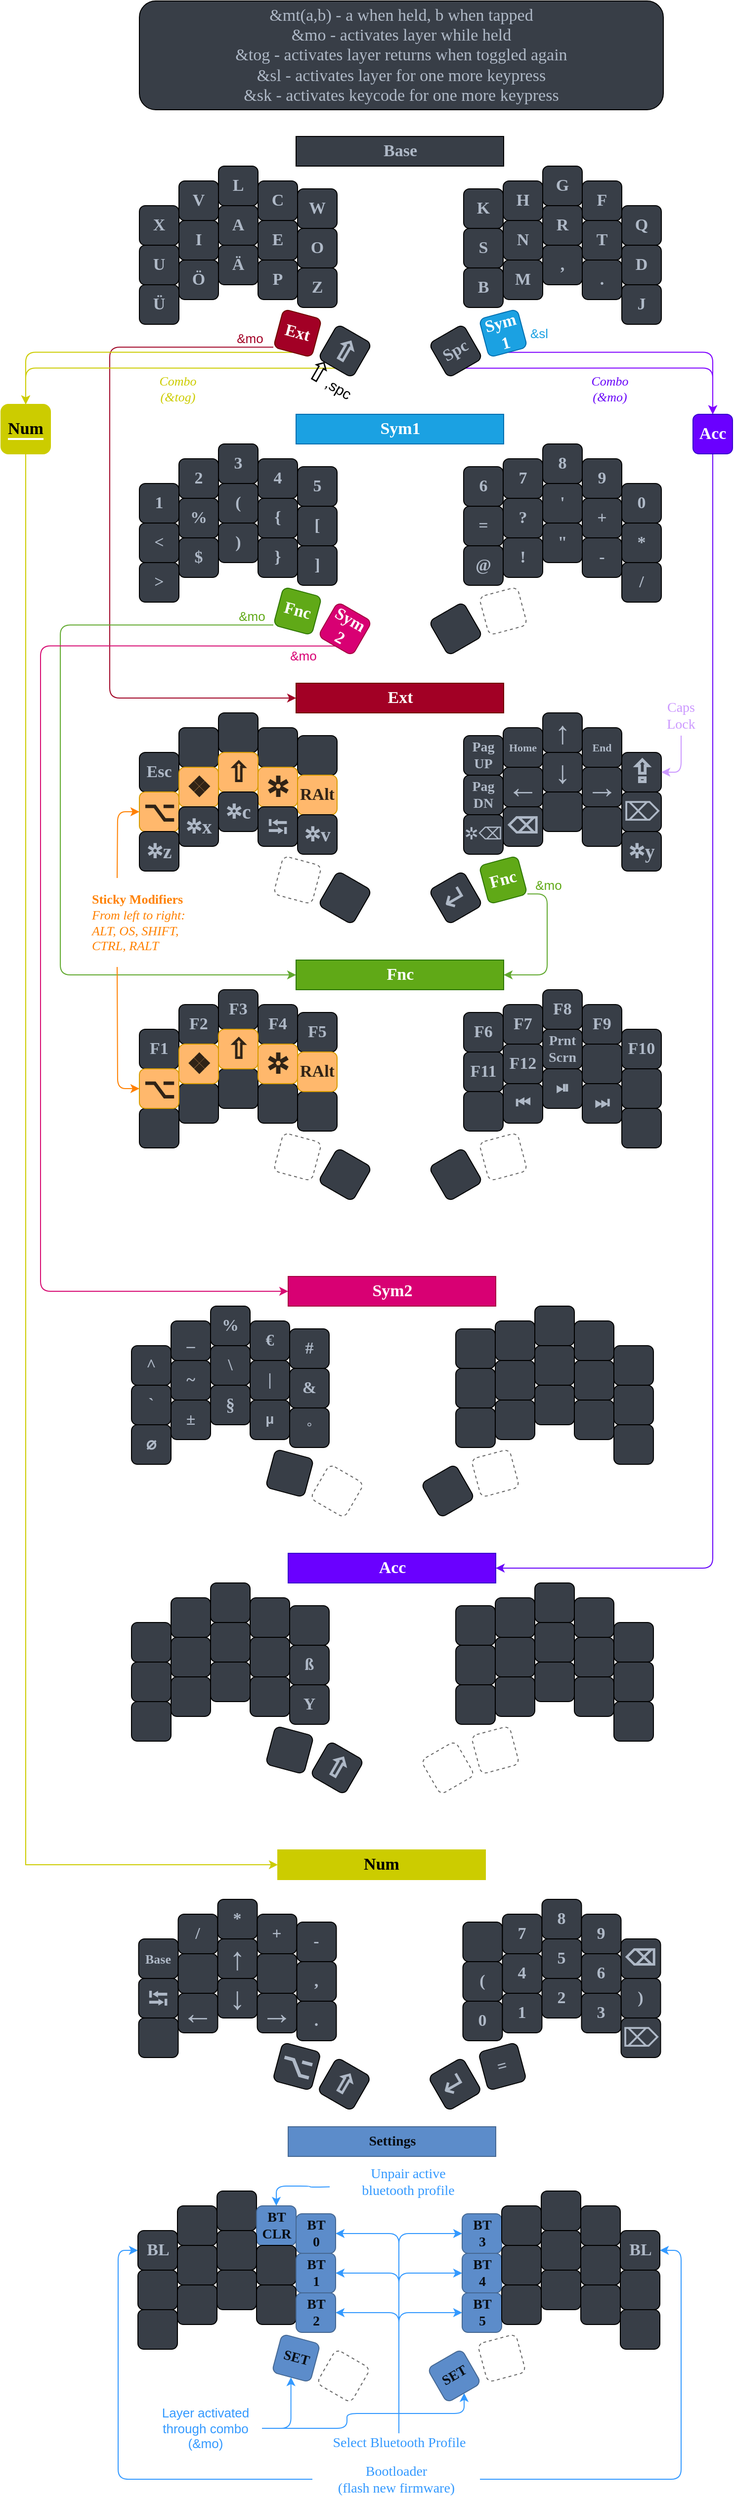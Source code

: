 <mxfile>
    <diagram id="AWO8kFcHUQczcNk0YBnU" name="Page-1">
        <mxGraphModel dx="1758" dy="1145" grid="1" gridSize="10" guides="1" tooltips="1" connect="1" arrows="1" fold="1" page="0" pageScale="1" pageWidth="827" pageHeight="1169" math="0" shadow="0">
            <root>
                <mxCell id="0"/>
                <mxCell id="1" parent="0"/>
                <mxCell id="qOO70KsoDbuKheBEqoZG-1" value="X" style="whiteSpace=wrap;html=1;aspect=fixed;fontSize=17;fontFamily=Verdana;fontStyle=1;fontColor=#AFB9C7;fillColor=#383E47;rounded=1;" parent="1" vertex="1">
                    <mxGeometry x="150" y="137" width="40" height="40" as="geometry"/>
                </mxCell>
                <mxCell id="qOO70KsoDbuKheBEqoZG-2" value="V" style="whiteSpace=wrap;html=1;aspect=fixed;fontSize=17;fontFamily=Verdana;fontStyle=1;fontColor=#AFB9C7;fillColor=#383E47;rounded=1;" parent="1" vertex="1">
                    <mxGeometry x="190" y="112" width="40" height="40" as="geometry"/>
                </mxCell>
                <mxCell id="qOO70KsoDbuKheBEqoZG-3" value="L" style="whiteSpace=wrap;html=1;aspect=fixed;fontSize=17;fontFamily=Verdana;fontStyle=1;fontColor=#AFB9C7;fillColor=#383E47;rounded=1;" parent="1" vertex="1">
                    <mxGeometry x="230" y="97" width="40" height="40" as="geometry"/>
                </mxCell>
                <mxCell id="qOO70KsoDbuKheBEqoZG-4" value="C" style="whiteSpace=wrap;html=1;aspect=fixed;fontSize=17;fontFamily=Verdana;fontStyle=1;fontColor=#AFB9C7;fillColor=#383E47;rounded=1;" parent="1" vertex="1">
                    <mxGeometry x="270" y="112" width="40" height="40" as="geometry"/>
                </mxCell>
                <mxCell id="qOO70KsoDbuKheBEqoZG-5" value="W" style="whiteSpace=wrap;html=1;aspect=fixed;fontSize=17;fontFamily=Verdana;fontStyle=1;fontColor=#AFB9C7;fillColor=#383E47;rounded=1;" parent="1" vertex="1">
                    <mxGeometry x="310" y="120" width="40" height="40" as="geometry"/>
                </mxCell>
                <mxCell id="qOO70KsoDbuKheBEqoZG-6" value="U" style="whiteSpace=wrap;html=1;aspect=fixed;fontSize=17;fontFamily=Verdana;fontStyle=1;fontColor=#AFB9C7;fillColor=#383E47;rounded=1;" parent="1" vertex="1">
                    <mxGeometry x="150" y="177" width="40" height="40" as="geometry"/>
                </mxCell>
                <mxCell id="qOO70KsoDbuKheBEqoZG-7" value="I" style="whiteSpace=wrap;html=1;aspect=fixed;fontSize=17;fontFamily=Verdana;fontStyle=1;fontColor=#AFB9C7;fillColor=#383E47;rounded=1;" parent="1" vertex="1">
                    <mxGeometry x="190" y="152" width="40" height="40" as="geometry"/>
                </mxCell>
                <mxCell id="qOO70KsoDbuKheBEqoZG-8" value="A" style="whiteSpace=wrap;html=1;aspect=fixed;fontSize=17;fontFamily=Verdana;fontStyle=1;fontColor=#AFB9C7;fillColor=#383E47;rounded=1;" parent="1" vertex="1">
                    <mxGeometry x="230" y="137" width="40" height="40" as="geometry"/>
                </mxCell>
                <mxCell id="qOO70KsoDbuKheBEqoZG-9" value="E" style="whiteSpace=wrap;html=1;aspect=fixed;fontSize=17;fontFamily=Verdana;fontStyle=1;fontColor=#AFB9C7;fillColor=#383E47;rounded=1;" parent="1" vertex="1">
                    <mxGeometry x="270" y="152" width="40" height="40" as="geometry"/>
                </mxCell>
                <mxCell id="qOO70KsoDbuKheBEqoZG-10" value="O" style="whiteSpace=wrap;html=1;aspect=fixed;fontSize=17;fontFamily=Verdana;fontStyle=1;fontColor=#AFB9C7;fillColor=#383E47;rounded=1;" parent="1" vertex="1">
                    <mxGeometry x="310" y="160" width="40" height="40" as="geometry"/>
                </mxCell>
                <mxCell id="qOO70KsoDbuKheBEqoZG-11" value="Ü" style="whiteSpace=wrap;html=1;aspect=fixed;fontSize=17;fontFamily=Verdana;fontStyle=1;fontColor=#AFB9C7;fillColor=#383E47;rounded=1;" parent="1" vertex="1">
                    <mxGeometry x="150" y="217" width="40" height="40" as="geometry"/>
                </mxCell>
                <mxCell id="qOO70KsoDbuKheBEqoZG-12" value="Ö" style="whiteSpace=wrap;html=1;aspect=fixed;fontSize=17;fontFamily=Verdana;fontStyle=1;fontColor=#AFB9C7;fillColor=#383E47;rounded=1;" parent="1" vertex="1">
                    <mxGeometry x="190" y="192" width="40" height="40" as="geometry"/>
                </mxCell>
                <mxCell id="qOO70KsoDbuKheBEqoZG-13" value="Ä" style="whiteSpace=wrap;html=1;aspect=fixed;fontSize=17;fontFamily=Verdana;fontStyle=1;fontColor=#AFB9C7;fillColor=#383E47;rounded=1;" parent="1" vertex="1">
                    <mxGeometry x="230" y="177" width="40" height="40" as="geometry"/>
                </mxCell>
                <mxCell id="qOO70KsoDbuKheBEqoZG-14" value="P" style="whiteSpace=wrap;html=1;aspect=fixed;fontSize=17;fontFamily=Verdana;fontStyle=1;fontColor=#AFB9C7;fillColor=#383E47;rounded=1;" parent="1" vertex="1">
                    <mxGeometry x="270" y="192" width="40" height="40" as="geometry"/>
                </mxCell>
                <mxCell id="qOO70KsoDbuKheBEqoZG-15" value="Z" style="whiteSpace=wrap;html=1;aspect=fixed;fontSize=17;fontFamily=Verdana;fontStyle=1;fontColor=#AFB9C7;fillColor=#383E47;rounded=1;" parent="1" vertex="1">
                    <mxGeometry x="310" y="200" width="40" height="40" as="geometry"/>
                </mxCell>
                <mxCell id="qOO70KsoDbuKheBEqoZG-248" style="edgeStyle=orthogonalEdgeStyle;rounded=1;orthogonalLoop=1;jettySize=auto;html=1;exitX=0;exitY=1;exitDx=0;exitDy=0;entryX=0;entryY=0.5;entryDx=0;entryDy=0;fontFamily=Verdana;fontSize=14;fontColor=#9933FF;strokeColor=#A10627;" parent="1" source="qOO70KsoDbuKheBEqoZG-16" target="qOO70KsoDbuKheBEqoZG-140" edge="1">
                    <mxGeometry relative="1" as="geometry">
                        <Array as="points">
                            <mxPoint x="120" y="280"/>
                            <mxPoint x="120" y="635"/>
                        </Array>
                    </mxGeometry>
                </mxCell>
                <mxCell id="K1fGXpkM777BTBIj_rcy-37" style="edgeStyle=orthogonalEdgeStyle;rounded=1;orthogonalLoop=1;jettySize=auto;html=1;exitX=0.5;exitY=1;exitDx=0;exitDy=0;fontSize=14;fontFamily=Verdana;strokeColor=#CCCC00;fontColor=#CCCC00;" parent="1" source="qOO70KsoDbuKheBEqoZG-16" target="K1fGXpkM777BTBIj_rcy-39" edge="1">
                    <mxGeometry relative="1" as="geometry">
                        <mxPoint x="80" y="340" as="targetPoint"/>
                    </mxGeometry>
                </mxCell>
                <mxCell id="qOO70KsoDbuKheBEqoZG-16" value="Ext" style="whiteSpace=wrap;html=1;aspect=fixed;rotation=15;fontSize=17;fontFamily=Verdana;fontStyle=1;fillColor=#a20025;strokeColor=#6F0000;fontColor=#ffffff;rounded=1;" parent="1" vertex="1">
                    <mxGeometry x="290" y="246" width="40" height="40" as="geometry"/>
                </mxCell>
                <mxCell id="K1fGXpkM777BTBIj_rcy-38" style="edgeStyle=orthogonalEdgeStyle;rounded=1;orthogonalLoop=1;jettySize=auto;html=1;exitX=0.5;exitY=1;exitDx=0;exitDy=0;fontSize=14;fontFamily=Verdana;strokeColor=#CCCC00;fontColor=#CCCC00;" parent="1" source="qOO70KsoDbuKheBEqoZG-17" target="K1fGXpkM777BTBIj_rcy-39" edge="1">
                    <mxGeometry relative="1" as="geometry">
                        <mxPoint x="80" y="340" as="targetPoint"/>
                    </mxGeometry>
                </mxCell>
                <mxCell id="qOO70KsoDbuKheBEqoZG-17" value="&lt;span style=&quot;font-family: &amp;quot;segoe ui emoji&amp;quot;, &amp;quot;apple color emoji&amp;quot;, &amp;quot;noto color emoji&amp;quot;; font-size: 29px;&quot;&gt;&lt;font style=&quot;font-size: 29px;&quot;&gt;⇧&lt;/font&gt;&lt;/span&gt; " style="whiteSpace=wrap;html=1;aspect=fixed;rotation=30;fontSize=30;fontFamily=Verdana;fontStyle=1;fontColor=#AFB9C7;fillColor=#383E47;rounded=1;" parent="1" vertex="1">
                    <mxGeometry x="338" y="264" width="40" height="40" as="geometry"/>
                </mxCell>
                <mxCell id="qOO70KsoDbuKheBEqoZG-18" value="K" style="whiteSpace=wrap;html=1;aspect=fixed;fontSize=17;fontFamily=Verdana;fontStyle=1;fontColor=#AFB9C7;fillColor=#383E47;rounded=1;" parent="1" vertex="1">
                    <mxGeometry x="478" y="120" width="40" height="40" as="geometry"/>
                </mxCell>
                <mxCell id="qOO70KsoDbuKheBEqoZG-19" value="H" style="whiteSpace=wrap;html=1;aspect=fixed;fontSize=17;fontFamily=Verdana;fontStyle=1;fontColor=#AFB9C7;fillColor=#383E47;rounded=1;" parent="1" vertex="1">
                    <mxGeometry x="518" y="112" width="40" height="40" as="geometry"/>
                </mxCell>
                <mxCell id="qOO70KsoDbuKheBEqoZG-20" value="G" style="whiteSpace=wrap;html=1;aspect=fixed;fontSize=17;fontFamily=Verdana;fontStyle=1;fontColor=#AFB9C7;fillColor=#383E47;rounded=1;" parent="1" vertex="1">
                    <mxGeometry x="558" y="97" width="40" height="40" as="geometry"/>
                </mxCell>
                <mxCell id="qOO70KsoDbuKheBEqoZG-21" value="F" style="whiteSpace=wrap;html=1;aspect=fixed;fontSize=17;fontFamily=Verdana;fontStyle=1;fontColor=#AFB9C7;fillColor=#383E47;rounded=1;" parent="1" vertex="1">
                    <mxGeometry x="598" y="112" width="40" height="40" as="geometry"/>
                </mxCell>
                <mxCell id="qOO70KsoDbuKheBEqoZG-22" value="Q" style="whiteSpace=wrap;html=1;aspect=fixed;fontSize=17;fontFamily=Verdana;fontStyle=1;fontColor=#AFB9C7;fillColor=#383E47;rounded=1;" parent="1" vertex="1">
                    <mxGeometry x="638" y="137" width="40" height="40" as="geometry"/>
                </mxCell>
                <mxCell id="qOO70KsoDbuKheBEqoZG-23" value="S" style="whiteSpace=wrap;html=1;aspect=fixed;fontSize=17;fontFamily=Verdana;fontStyle=1;fontColor=#AFB9C7;fillColor=#383E47;rounded=1;" parent="1" vertex="1">
                    <mxGeometry x="478" y="160" width="40" height="40" as="geometry"/>
                </mxCell>
                <mxCell id="qOO70KsoDbuKheBEqoZG-24" value="N" style="whiteSpace=wrap;html=1;aspect=fixed;fontSize=17;fontFamily=Verdana;fontStyle=1;fontColor=#AFB9C7;fillColor=#383E47;rounded=1;" parent="1" vertex="1">
                    <mxGeometry x="518" y="152" width="40" height="40" as="geometry"/>
                </mxCell>
                <mxCell id="qOO70KsoDbuKheBEqoZG-25" value="R" style="whiteSpace=wrap;html=1;aspect=fixed;fontSize=17;fontFamily=Verdana;fontStyle=1;fontColor=#AFB9C7;fillColor=#383E47;rounded=1;" parent="1" vertex="1">
                    <mxGeometry x="558" y="137" width="40" height="40" as="geometry"/>
                </mxCell>
                <mxCell id="qOO70KsoDbuKheBEqoZG-26" value="T" style="whiteSpace=wrap;html=1;aspect=fixed;fontSize=17;fontFamily=Verdana;fontStyle=1;fontColor=#AFB9C7;fillColor=#383E47;rounded=1;" parent="1" vertex="1">
                    <mxGeometry x="598" y="152" width="40" height="40" as="geometry"/>
                </mxCell>
                <mxCell id="qOO70KsoDbuKheBEqoZG-27" value="D" style="whiteSpace=wrap;html=1;aspect=fixed;fontSize=17;fontFamily=Verdana;fontStyle=1;fontColor=#AFB9C7;fillColor=#383E47;rounded=1;" parent="1" vertex="1">
                    <mxGeometry x="638" y="177" width="40" height="40" as="geometry"/>
                </mxCell>
                <mxCell id="qOO70KsoDbuKheBEqoZG-28" value="B" style="whiteSpace=wrap;html=1;aspect=fixed;fontSize=17;fontFamily=Verdana;fontStyle=1;fontColor=#AFB9C7;fillColor=#383E47;rounded=1;" parent="1" vertex="1">
                    <mxGeometry x="478" y="200" width="40" height="40" as="geometry"/>
                </mxCell>
                <mxCell id="qOO70KsoDbuKheBEqoZG-29" value="M" style="whiteSpace=wrap;html=1;aspect=fixed;fontSize=17;fontFamily=Verdana;fontStyle=1;fontColor=#AFB9C7;fillColor=#383E47;rounded=1;" parent="1" vertex="1">
                    <mxGeometry x="518" y="192" width="40" height="40" as="geometry"/>
                </mxCell>
                <mxCell id="qOO70KsoDbuKheBEqoZG-30" value="," style="whiteSpace=wrap;html=1;aspect=fixed;fontSize=17;fontFamily=Verdana;fontStyle=1;fontColor=#AFB9C7;fillColor=#383E47;rounded=1;" parent="1" vertex="1">
                    <mxGeometry x="558" y="177" width="40" height="40" as="geometry"/>
                </mxCell>
                <mxCell id="qOO70KsoDbuKheBEqoZG-31" value="." style="whiteSpace=wrap;html=1;aspect=fixed;fontSize=17;fontFamily=Verdana;fontStyle=1;fontColor=#AFB9C7;fillColor=#383E47;rounded=1;" parent="1" vertex="1">
                    <mxGeometry x="598" y="192" width="40" height="40" as="geometry"/>
                </mxCell>
                <mxCell id="qOO70KsoDbuKheBEqoZG-32" value="J" style="whiteSpace=wrap;html=1;aspect=fixed;fontSize=17;fontFamily=Verdana;fontStyle=1;fontColor=#AFB9C7;fillColor=#383E47;rounded=1;" parent="1" vertex="1">
                    <mxGeometry x="638" y="217" width="40" height="40" as="geometry"/>
                </mxCell>
                <mxCell id="qOO70KsoDbuKheBEqoZG-245" style="edgeStyle=orthogonalEdgeStyle;rounded=1;orthogonalLoop=1;jettySize=auto;html=1;exitX=0.5;exitY=1;exitDx=0;exitDy=0;entryX=0.5;entryY=0;entryDx=0;entryDy=0;fontFamily=Verdana;fontSize=14;fontColor=#6906F9;strokeColor=#7F00FF;" parent="1" source="qOO70KsoDbuKheBEqoZG-33" target="qOO70KsoDbuKheBEqoZG-145" edge="1">
                    <mxGeometry relative="1" as="geometry"/>
                </mxCell>
                <mxCell id="qOO70KsoDbuKheBEqoZG-33" value="Spc" style="whiteSpace=wrap;html=1;aspect=fixed;rotation=-30;fontSize=17;fontFamily=Verdana;fontStyle=1;fontColor=#AFB9C7;fillColor=#383E47;rounded=1;" parent="1" vertex="1">
                    <mxGeometry x="450" y="264" width="40" height="40" as="geometry"/>
                </mxCell>
                <mxCell id="qOO70KsoDbuKheBEqoZG-246" style="edgeStyle=orthogonalEdgeStyle;rounded=1;orthogonalLoop=1;jettySize=auto;html=1;exitX=0.5;exitY=1;exitDx=0;exitDy=0;entryX=0.5;entryY=0;entryDx=0;entryDy=0;fontFamily=Verdana;fontSize=14;fontColor=#6906F9;strokeColor=#7F00FF;" parent="1" source="qOO70KsoDbuKheBEqoZG-34" target="qOO70KsoDbuKheBEqoZG-145" edge="1">
                    <mxGeometry relative="1" as="geometry"/>
                </mxCell>
                <mxCell id="qOO70KsoDbuKheBEqoZG-34" value="Sym&lt;br&gt;1" style="whiteSpace=wrap;html=1;aspect=fixed;rotation=-15;fontSize=17;fontFamily=Verdana;fontStyle=1;fillColor=#1ba1e2;strokeColor=#006EAF;fontColor=#ffffff;rounded=1;" parent="1" vertex="1">
                    <mxGeometry x="498" y="246" width="40" height="40" as="geometry"/>
                </mxCell>
                <mxCell id="qOO70KsoDbuKheBEqoZG-35" value="&lt;b&gt;Base&lt;/b&gt;" style="rounded=0;whiteSpace=wrap;html=1;fontFamily=Verdana;fontSize=17;fontColor=#AFB9C7;fillColor=#383E47;" parent="1" vertex="1">
                    <mxGeometry x="308.5" y="67" width="210" height="30" as="geometry"/>
                </mxCell>
                <mxCell id="qOO70KsoDbuKheBEqoZG-36" value="1" style="whiteSpace=wrap;html=1;aspect=fixed;fontSize=17;fontFamily=Verdana;fontStyle=1;fontColor=#AFB9C7;fillColor=#383E47;rounded=1;" parent="1" vertex="1">
                    <mxGeometry x="150" y="418" width="40" height="40" as="geometry"/>
                </mxCell>
                <mxCell id="qOO70KsoDbuKheBEqoZG-37" value="2" style="whiteSpace=wrap;html=1;aspect=fixed;fontSize=17;fontFamily=Verdana;fontStyle=1;fontColor=#AFB9C7;fillColor=#383E47;rounded=1;" parent="1" vertex="1">
                    <mxGeometry x="190" y="393" width="40" height="40" as="geometry"/>
                </mxCell>
                <mxCell id="qOO70KsoDbuKheBEqoZG-38" value="3" style="whiteSpace=wrap;html=1;aspect=fixed;fontSize=17;fontFamily=Verdana;fontStyle=1;fontColor=#AFB9C7;fillColor=#383E47;rounded=1;" parent="1" vertex="1">
                    <mxGeometry x="230" y="378" width="40" height="40" as="geometry"/>
                </mxCell>
                <mxCell id="qOO70KsoDbuKheBEqoZG-39" value="4" style="whiteSpace=wrap;html=1;aspect=fixed;fontSize=17;fontFamily=Verdana;fontStyle=1;fontColor=#AFB9C7;fillColor=#383E47;rounded=1;" parent="1" vertex="1">
                    <mxGeometry x="270" y="393" width="40" height="40" as="geometry"/>
                </mxCell>
                <mxCell id="qOO70KsoDbuKheBEqoZG-40" value="5" style="whiteSpace=wrap;html=1;aspect=fixed;fontSize=17;fontFamily=Verdana;fontStyle=1;fontColor=#AFB9C7;fillColor=#383E47;rounded=1;" parent="1" vertex="1">
                    <mxGeometry x="310" y="401" width="40" height="40" as="geometry"/>
                </mxCell>
                <mxCell id="qOO70KsoDbuKheBEqoZG-41" value="&amp;lt;" style="whiteSpace=wrap;html=1;aspect=fixed;fontSize=17;fontFamily=Verdana;fontStyle=1;fontColor=#AFB9C7;fillColor=#383E47;rounded=1;" parent="1" vertex="1">
                    <mxGeometry x="150" y="458" width="40" height="40" as="geometry"/>
                </mxCell>
                <mxCell id="qOO70KsoDbuKheBEqoZG-42" value="%" style="whiteSpace=wrap;html=1;aspect=fixed;fontSize=17;fontFamily=Verdana;fontStyle=1;fontColor=#AFB9C7;fillColor=#383E47;rounded=1;" parent="1" vertex="1">
                    <mxGeometry x="190" y="433" width="40" height="40" as="geometry"/>
                </mxCell>
                <mxCell id="qOO70KsoDbuKheBEqoZG-43" value="(" style="whiteSpace=wrap;html=1;aspect=fixed;fontSize=17;fontFamily=Verdana;fontStyle=1;fontColor=#AFB9C7;fillColor=#383E47;rounded=1;" parent="1" vertex="1">
                    <mxGeometry x="230" y="418" width="40" height="40" as="geometry"/>
                </mxCell>
                <mxCell id="qOO70KsoDbuKheBEqoZG-44" value="{" style="whiteSpace=wrap;html=1;aspect=fixed;fontSize=17;fontFamily=Verdana;fontStyle=1;fontColor=#AFB9C7;fillColor=#383E47;rounded=1;" parent="1" vertex="1">
                    <mxGeometry x="270" y="433" width="40" height="40" as="geometry"/>
                </mxCell>
                <mxCell id="qOO70KsoDbuKheBEqoZG-45" value="[" style="whiteSpace=wrap;html=1;aspect=fixed;fontSize=17;fontFamily=Verdana;fontStyle=1;fontColor=#AFB9C7;fillColor=#383E47;rounded=1;" parent="1" vertex="1">
                    <mxGeometry x="310" y="441" width="40" height="40" as="geometry"/>
                </mxCell>
                <mxCell id="qOO70KsoDbuKheBEqoZG-46" value="&amp;gt;" style="whiteSpace=wrap;html=1;aspect=fixed;fontSize=17;fontFamily=Verdana;fontStyle=1;fontColor=#AFB9C7;fillColor=#383E47;rounded=1;" parent="1" vertex="1">
                    <mxGeometry x="150" y="498" width="40" height="40" as="geometry"/>
                </mxCell>
                <mxCell id="qOO70KsoDbuKheBEqoZG-47" value="$" style="whiteSpace=wrap;html=1;aspect=fixed;fontSize=17;fontFamily=Verdana;fontStyle=1;fontColor=#AFB9C7;fillColor=#383E47;rounded=1;" parent="1" vertex="1">
                    <mxGeometry x="190" y="473" width="40" height="40" as="geometry"/>
                </mxCell>
                <mxCell id="qOO70KsoDbuKheBEqoZG-48" value=")" style="whiteSpace=wrap;html=1;aspect=fixed;fontSize=17;fontFamily=Verdana;fontStyle=1;fontColor=#AFB9C7;fillColor=#383E47;rounded=1;" parent="1" vertex="1">
                    <mxGeometry x="230" y="458" width="40" height="40" as="geometry"/>
                </mxCell>
                <mxCell id="qOO70KsoDbuKheBEqoZG-49" value="}" style="whiteSpace=wrap;html=1;aspect=fixed;fontSize=17;fontFamily=Verdana;fontStyle=1;fontColor=#AFB9C7;fillColor=#383E47;rounded=1;" parent="1" vertex="1">
                    <mxGeometry x="270" y="473" width="40" height="40" as="geometry"/>
                </mxCell>
                <mxCell id="qOO70KsoDbuKheBEqoZG-50" value="]" style="whiteSpace=wrap;html=1;aspect=fixed;fontSize=17;fontFamily=Verdana;fontStyle=1;fontColor=#AFB9C7;fillColor=#383E47;rounded=1;" parent="1" vertex="1">
                    <mxGeometry x="310" y="481" width="40" height="40" as="geometry"/>
                </mxCell>
                <mxCell id="qOO70KsoDbuKheBEqoZG-251" style="edgeStyle=orthogonalEdgeStyle;rounded=1;orthogonalLoop=1;jettySize=auto;html=1;exitX=0;exitY=1;exitDx=0;exitDy=0;entryX=0;entryY=0.5;entryDx=0;entryDy=0;fontFamily=Verdana;fontSize=14;fontColor=#61A92F;strokeColor=#61A92F;" parent="1" source="qOO70KsoDbuKheBEqoZG-51" target="qOO70KsoDbuKheBEqoZG-187" edge="1">
                    <mxGeometry relative="1" as="geometry">
                        <Array as="points">
                            <mxPoint x="70" y="561"/>
                            <mxPoint x="70" y="915"/>
                        </Array>
                    </mxGeometry>
                </mxCell>
                <mxCell id="qOO70KsoDbuKheBEqoZG-51" value="Fnc" style="whiteSpace=wrap;html=1;aspect=fixed;rotation=15;fontSize=17;fontFamily=Verdana;fontStyle=1;fontColor=#ffffff;fillColor=#60a917;strokeColor=#2D7600;rounded=1;" parent="1" vertex="1">
                    <mxGeometry x="290" y="527" width="40" height="40" as="geometry"/>
                </mxCell>
                <mxCell id="qOO70KsoDbuKheBEqoZG-289" style="edgeStyle=orthogonalEdgeStyle;rounded=1;orthogonalLoop=1;jettySize=auto;html=1;exitX=0.5;exitY=1;exitDx=0;exitDy=0;entryX=0;entryY=0.5;entryDx=0;entryDy=0;fontFamily=Verdana;fontSize=11;fontColor=#383E47;strokeColor=#D70B72;" parent="1" source="qOO70KsoDbuKheBEqoZG-52" target="qOO70KsoDbuKheBEqoZG-288" edge="1">
                    <mxGeometry relative="1" as="geometry">
                        <Array as="points">
                            <mxPoint x="50" y="582"/>
                            <mxPoint x="50" y="1235"/>
                        </Array>
                    </mxGeometry>
                </mxCell>
                <mxCell id="qOO70KsoDbuKheBEqoZG-52" value="Sym&lt;br&gt;2" style="whiteSpace=wrap;html=1;aspect=fixed;rotation=30;fontSize=17;fontFamily=Verdana;fontStyle=1;fontColor=#ffffff;fillColor=#d80073;strokeColor=#A50040;rounded=1;" parent="1" vertex="1">
                    <mxGeometry x="338" y="545" width="40" height="40" as="geometry"/>
                </mxCell>
                <mxCell id="qOO70KsoDbuKheBEqoZG-53" value="6" style="whiteSpace=wrap;html=1;aspect=fixed;fontSize=17;fontFamily=Verdana;fontStyle=1;fontColor=#AFB9C7;fillColor=#383E47;rounded=1;" parent="1" vertex="1">
                    <mxGeometry x="478" y="401" width="40" height="40" as="geometry"/>
                </mxCell>
                <mxCell id="qOO70KsoDbuKheBEqoZG-54" value="7" style="whiteSpace=wrap;html=1;aspect=fixed;fontSize=17;fontFamily=Verdana;fontStyle=1;fontColor=#AFB9C7;fillColor=#383E47;rounded=1;" parent="1" vertex="1">
                    <mxGeometry x="518" y="393" width="40" height="40" as="geometry"/>
                </mxCell>
                <mxCell id="qOO70KsoDbuKheBEqoZG-55" value="8" style="whiteSpace=wrap;html=1;aspect=fixed;fontSize=17;fontFamily=Verdana;fontStyle=1;fontColor=#AFB9C7;fillColor=#383E47;rounded=1;" parent="1" vertex="1">
                    <mxGeometry x="558" y="378" width="40" height="40" as="geometry"/>
                </mxCell>
                <mxCell id="qOO70KsoDbuKheBEqoZG-56" value="9" style="whiteSpace=wrap;html=1;aspect=fixed;fontSize=17;fontFamily=Verdana;fontStyle=1;fontColor=#AFB9C7;fillColor=#383E47;rounded=1;" parent="1" vertex="1">
                    <mxGeometry x="598" y="393" width="40" height="40" as="geometry"/>
                </mxCell>
                <mxCell id="qOO70KsoDbuKheBEqoZG-57" value="0" style="whiteSpace=wrap;html=1;aspect=fixed;fontSize=17;fontFamily=Verdana;fontStyle=1;fontColor=#AFB9C7;fillColor=#383E47;rounded=1;" parent="1" vertex="1">
                    <mxGeometry x="638" y="418" width="40" height="40" as="geometry"/>
                </mxCell>
                <mxCell id="qOO70KsoDbuKheBEqoZG-58" value="=" style="whiteSpace=wrap;html=1;aspect=fixed;fontSize=17;fontFamily=Verdana;fontStyle=1;fontColor=#AFB9C7;fillColor=#383E47;rounded=1;" parent="1" vertex="1">
                    <mxGeometry x="478" y="441" width="40" height="40" as="geometry"/>
                </mxCell>
                <mxCell id="qOO70KsoDbuKheBEqoZG-59" value="?" style="whiteSpace=wrap;html=1;aspect=fixed;fontSize=17;fontFamily=Verdana;fontStyle=1;fontColor=#AFB9C7;fillColor=#383E47;rounded=1;" parent="1" vertex="1">
                    <mxGeometry x="518" y="433" width="40" height="40" as="geometry"/>
                </mxCell>
                <mxCell id="qOO70KsoDbuKheBEqoZG-60" value="'" style="whiteSpace=wrap;html=1;aspect=fixed;fontSize=17;fontFamily=Verdana;fontStyle=1;fontColor=#AFB9C7;fillColor=#383E47;rounded=1;" parent="1" vertex="1">
                    <mxGeometry x="558" y="418" width="40" height="40" as="geometry"/>
                </mxCell>
                <mxCell id="qOO70KsoDbuKheBEqoZG-61" value="+" style="whiteSpace=wrap;html=1;aspect=fixed;fontSize=17;fontFamily=Verdana;fontStyle=1;fontColor=#AFB9C7;fillColor=#383E47;rounded=1;" parent="1" vertex="1">
                    <mxGeometry x="598" y="433" width="40" height="40" as="geometry"/>
                </mxCell>
                <mxCell id="qOO70KsoDbuKheBEqoZG-62" value="*" style="whiteSpace=wrap;html=1;aspect=fixed;fontSize=17;fontFamily=Verdana;fontStyle=1;fontColor=#AFB9C7;fillColor=#383E47;rounded=1;" parent="1" vertex="1">
                    <mxGeometry x="638" y="458" width="40" height="40" as="geometry"/>
                </mxCell>
                <mxCell id="qOO70KsoDbuKheBEqoZG-63" value="@" style="whiteSpace=wrap;html=1;aspect=fixed;fontSize=17;fontFamily=Verdana;fontStyle=1;fontColor=#AFB9C7;fillColor=#383E47;rounded=1;" parent="1" vertex="1">
                    <mxGeometry x="478" y="481" width="40" height="40" as="geometry"/>
                </mxCell>
                <mxCell id="qOO70KsoDbuKheBEqoZG-64" value="!" style="whiteSpace=wrap;html=1;aspect=fixed;fontSize=17;fontFamily=Verdana;fontStyle=1;fontColor=#AFB9C7;fillColor=#383E47;rounded=1;" parent="1" vertex="1">
                    <mxGeometry x="518" y="473" width="40" height="40" as="geometry"/>
                </mxCell>
                <mxCell id="qOO70KsoDbuKheBEqoZG-65" value="&quot;" style="whiteSpace=wrap;html=1;aspect=fixed;fontSize=17;fontFamily=Verdana;fontStyle=1;fontColor=#AFB9C7;fillColor=#383E47;rounded=1;" parent="1" vertex="1">
                    <mxGeometry x="558" y="458" width="40" height="40" as="geometry"/>
                </mxCell>
                <mxCell id="qOO70KsoDbuKheBEqoZG-66" value="-" style="whiteSpace=wrap;html=1;aspect=fixed;fontSize=17;fontFamily=Verdana;fontStyle=1;fontColor=#AFB9C7;fillColor=#383E47;rounded=1;" parent="1" vertex="1">
                    <mxGeometry x="598" y="473" width="40" height="40" as="geometry"/>
                </mxCell>
                <mxCell id="qOO70KsoDbuKheBEqoZG-67" value="/" style="whiteSpace=wrap;html=1;aspect=fixed;fontSize=17;fontFamily=Verdana;fontStyle=1;fontColor=#AFB9C7;fillColor=#383E47;rounded=1;" parent="1" vertex="1">
                    <mxGeometry x="638" y="498" width="40" height="40" as="geometry"/>
                </mxCell>
                <mxCell id="qOO70KsoDbuKheBEqoZG-68" value="" style="whiteSpace=wrap;html=1;aspect=fixed;rotation=-30;fontSize=17;fontFamily=Verdana;fontStyle=1;fontColor=#AFB9C7;fillColor=#383E47;rounded=1;" parent="1" vertex="1">
                    <mxGeometry x="450" y="545" width="40" height="40" as="geometry"/>
                </mxCell>
                <mxCell id="qOO70KsoDbuKheBEqoZG-69" value="" style="whiteSpace=wrap;html=1;aspect=fixed;rotation=-15;fontSize=17;fontFamily=Verdana;fontStyle=1;fontColor=#333333;fillColor=none;strokeColor=#666666;shadow=0;sketch=0;rounded=1;glass=0;dashed=1;" parent="1" vertex="1">
                    <mxGeometry x="498" y="527" width="40" height="40" as="geometry"/>
                </mxCell>
                <mxCell id="qOO70KsoDbuKheBEqoZG-70" value="&lt;b&gt;Sym1&lt;/b&gt;" style="rounded=0;whiteSpace=wrap;html=1;fontFamily=Verdana;fontSize=17;fillColor=#1ba1e2;strokeColor=#006EAF;fontStyle=0;fontColor=#ffffff;" parent="1" vertex="1">
                    <mxGeometry x="308.5" y="348" width="210" height="30" as="geometry"/>
                </mxCell>
                <mxCell id="qOO70KsoDbuKheBEqoZG-106" value="Esc" style="whiteSpace=wrap;html=1;aspect=fixed;fontSize=17;fontFamily=Verdana;fontStyle=1;fontColor=#AFB9C7;fillColor=#383E47;rounded=1;" parent="1" vertex="1">
                    <mxGeometry x="150" y="690" width="40" height="40" as="geometry"/>
                </mxCell>
                <mxCell id="qOO70KsoDbuKheBEqoZG-107" value="" style="whiteSpace=wrap;html=1;aspect=fixed;fontSize=17;fontFamily=Verdana;fontStyle=1;fontColor=#AFB9C7;fillColor=#383E47;rounded=1;" parent="1" vertex="1">
                    <mxGeometry x="190" y="665" width="40" height="40" as="geometry"/>
                </mxCell>
                <mxCell id="qOO70KsoDbuKheBEqoZG-108" value="" style="whiteSpace=wrap;html=1;aspect=fixed;fontSize=17;fontFamily=Verdana;fontStyle=1;fontColor=#AFB9C7;fillColor=#383E47;rounded=1;" parent="1" vertex="1">
                    <mxGeometry x="230" y="650" width="40" height="40" as="geometry"/>
                </mxCell>
                <mxCell id="qOO70KsoDbuKheBEqoZG-109" value="" style="whiteSpace=wrap;html=1;aspect=fixed;fontSize=17;fontFamily=Verdana;fontStyle=1;fontColor=#AFB9C7;fillColor=#383E47;rounded=1;" parent="1" vertex="1">
                    <mxGeometry x="270" y="665" width="40" height="40" as="geometry"/>
                </mxCell>
                <mxCell id="qOO70KsoDbuKheBEqoZG-110" value="" style="whiteSpace=wrap;html=1;aspect=fixed;fontSize=17;fontFamily=Verdana;fontStyle=1;fontColor=#AFB9C7;fillColor=#383E47;rounded=1;" parent="1" vertex="1">
                    <mxGeometry x="310" y="673" width="40" height="40" as="geometry"/>
                </mxCell>
                <mxCell id="qOO70KsoDbuKheBEqoZG-111" value="&lt;span style=&quot;font-family: &amp;quot;segoe ui emoji&amp;quot;, &amp;quot;apple color emoji&amp;quot;, &amp;quot;noto color emoji&amp;quot;; font-size: 28px;&quot;&gt;⌥&lt;/span&gt;" style="whiteSpace=wrap;html=1;aspect=fixed;fontSize=17;fontFamily=Verdana;fontStyle=1;fillColor=#ffb86c;strokeColor=#d79b00;fontColor=#302316;rounded=1;" parent="1" vertex="1">
                    <mxGeometry x="150" y="730" width="40" height="40" as="geometry"/>
                </mxCell>
                <mxCell id="qOO70KsoDbuKheBEqoZG-112" value="&lt;span style=&quot;font-family: &amp;quot;segoe ui emoji&amp;quot;, &amp;quot;apple color emoji&amp;quot;, &amp;quot;noto color emoji&amp;quot;; font-size: 28px;&quot;&gt;❖&lt;/span&gt;" style="whiteSpace=wrap;html=1;aspect=fixed;fontSize=17;fontFamily=Verdana;fontStyle=1;fillColor=#ffb86c;strokeColor=#d79b00;fontColor=#302316;rounded=1;" parent="1" vertex="1">
                    <mxGeometry x="190" y="705" width="40" height="40" as="geometry"/>
                </mxCell>
                <mxCell id="qOO70KsoDbuKheBEqoZG-113" value="&lt;span style=&quot;font-family: &amp;quot;segoe ui emoji&amp;quot;, &amp;quot;apple color emoji&amp;quot;, &amp;quot;noto color emoji&amp;quot;; font-size: 28px;&quot;&gt;⇧&lt;/span&gt;" style="whiteSpace=wrap;html=1;aspect=fixed;fontSize=17;fontFamily=Verdana;fontStyle=1;fillColor=#ffb86c;strokeColor=#d79b00;fontColor=#302316;rounded=1;" parent="1" vertex="1">
                    <mxGeometry x="230" y="690" width="40" height="40" as="geometry"/>
                </mxCell>
                <mxCell id="qOO70KsoDbuKheBEqoZG-114" value="&lt;span style=&quot;font-family: &amp;quot;segoe ui emoji&amp;quot;, &amp;quot;apple color emoji&amp;quot;, &amp;quot;noto color emoji&amp;quot;; font-size: 28px;&quot;&gt;✲&lt;/span&gt;" style="whiteSpace=wrap;html=1;aspect=fixed;fontSize=17;fontFamily=Verdana;fontStyle=1;fillColor=#ffb86c;strokeColor=#d79b00;fontColor=#302316;rounded=1;" parent="1" vertex="1">
                    <mxGeometry x="270" y="705" width="40" height="40" as="geometry"/>
                </mxCell>
                <mxCell id="qOO70KsoDbuKheBEqoZG-115" value="RAlt" style="whiteSpace=wrap;html=1;aspect=fixed;fontSize=17;fontFamily=Verdana;fontStyle=1;fillColor=#ffb86c;strokeColor=#d79b00;fontColor=#302316;rounded=1;" parent="1" vertex="1">
                    <mxGeometry x="310" y="713" width="40" height="40" as="geometry"/>
                </mxCell>
                <mxCell id="qOO70KsoDbuKheBEqoZG-116" value="&lt;span style=&quot;font-family: &amp;quot;segoe ui emoji&amp;quot;, &amp;quot;apple color emoji&amp;quot;, &amp;quot;noto color emoji&amp;quot;; font-size: 20px;&quot;&gt;✲z&lt;/span&gt;" style="whiteSpace=wrap;html=1;aspect=fixed;fontSize=17;fontFamily=Verdana;fontStyle=1;fontColor=#AFB9C7;fillColor=#383E47;rounded=1;" parent="1" vertex="1">
                    <mxGeometry x="150" y="770" width="40" height="40" as="geometry"/>
                </mxCell>
                <mxCell id="qOO70KsoDbuKheBEqoZG-117" value="&lt;span style=&quot;font-family: &amp;quot;segoe ui emoji&amp;quot;, &amp;quot;apple color emoji&amp;quot;, &amp;quot;noto color emoji&amp;quot;; font-size: 20px;&quot;&gt;✲x&lt;/span&gt;" style="whiteSpace=wrap;html=1;aspect=fixed;fontSize=17;fontFamily=Verdana;fontStyle=1;fontColor=#AFB9C7;fillColor=#383E47;rounded=1;" parent="1" vertex="1">
                    <mxGeometry x="190" y="745" width="40" height="40" as="geometry"/>
                </mxCell>
                <mxCell id="qOO70KsoDbuKheBEqoZG-118" value="&lt;span style=&quot;font-family: &amp;quot;segoe ui emoji&amp;quot;, &amp;quot;apple color emoji&amp;quot;, &amp;quot;noto color emoji&amp;quot;; font-size: 20px;&quot;&gt;✲c&lt;/span&gt;" style="whiteSpace=wrap;html=1;aspect=fixed;fontSize=17;fontFamily=Verdana;fontStyle=1;fontColor=#AFB9C7;fillColor=#383E47;rounded=1;" parent="1" vertex="1">
                    <mxGeometry x="230" y="730" width="40" height="40" as="geometry"/>
                </mxCell>
                <mxCell id="qOO70KsoDbuKheBEqoZG-119" value="&lt;span style=&quot;font-family: &amp;quot;segoe ui emoji&amp;quot;, &amp;quot;apple color emoji&amp;quot;, &amp;quot;noto color emoji&amp;quot;; font-size: 28px; font-weight: 400;&quot;&gt;⭾&lt;/span&gt;" style="whiteSpace=wrap;html=1;aspect=fixed;fontSize=17;fontFamily=Verdana;fontStyle=1;fontColor=#AFB9C7;fillColor=#383E47;rounded=1;" parent="1" vertex="1">
                    <mxGeometry x="270" y="745" width="40" height="40" as="geometry"/>
                </mxCell>
                <mxCell id="qOO70KsoDbuKheBEqoZG-120" value="&lt;span style=&quot;font-family: &amp;quot;segoe ui emoji&amp;quot;, &amp;quot;apple color emoji&amp;quot;, &amp;quot;noto color emoji&amp;quot;; font-size: 20px;&quot;&gt;✲v&lt;/span&gt;" style="whiteSpace=wrap;html=1;aspect=fixed;fontSize=17;fontFamily=Verdana;fontStyle=1;fontColor=#AFB9C7;fillColor=#383E47;rounded=1;" parent="1" vertex="1">
                    <mxGeometry x="310" y="753" width="40" height="40" as="geometry"/>
                </mxCell>
                <mxCell id="qOO70KsoDbuKheBEqoZG-121" value="" style="whiteSpace=wrap;html=1;aspect=fixed;rotation=15;fontSize=17;fontFamily=Verdana;fontStyle=1;fontColor=#333333;fillColor=none;strokeColor=#666666;rounded=1;shadow=0;dashed=1;glass=0;sketch=0;" parent="1" vertex="1">
                    <mxGeometry x="290" y="799" width="40" height="40" as="geometry"/>
                </mxCell>
                <mxCell id="qOO70KsoDbuKheBEqoZG-122" value="" style="whiteSpace=wrap;html=1;aspect=fixed;rotation=30;fontSize=17;fontFamily=Verdana;fontStyle=1;fontColor=#AFB9C7;fillColor=#383E47;rounded=1;" parent="1" vertex="1">
                    <mxGeometry x="338" y="817" width="40" height="40" as="geometry"/>
                </mxCell>
                <mxCell id="qOO70KsoDbuKheBEqoZG-123" value="Pag&lt;br style=&quot;font-size: 14px;&quot;&gt;UP" style="whiteSpace=wrap;html=1;aspect=fixed;fontSize=14;fontFamily=Verdana;fontStyle=1;fontColor=#AFB9C7;fillColor=#383E47;rounded=1;" parent="1" vertex="1">
                    <mxGeometry x="478" y="673" width="40" height="40" as="geometry"/>
                </mxCell>
                <mxCell id="qOO70KsoDbuKheBEqoZG-124" value="Home" style="whiteSpace=wrap;html=1;aspect=fixed;fontSize=11;fontFamily=Verdana;fontStyle=1;fontColor=#AFB9C7;fillColor=#383E47;rounded=1;" parent="1" vertex="1">
                    <mxGeometry x="518" y="665" width="40" height="40" as="geometry"/>
                </mxCell>
                <mxCell id="qOO70KsoDbuKheBEqoZG-125" value="&lt;span style=&quot;font-family: &amp;quot;segoe ui emoji&amp;quot;, &amp;quot;apple color emoji&amp;quot;, &amp;quot;noto color emoji&amp;quot;; font-size: 32px;&quot;&gt;↑&lt;/span&gt;" style="whiteSpace=wrap;html=1;aspect=fixed;fontSize=17;fontFamily=Verdana;fontStyle=1;fontColor=#AFB9C7;fillColor=#383E47;rounded=1;" parent="1" vertex="1">
                    <mxGeometry x="558" y="650" width="40" height="40" as="geometry"/>
                </mxCell>
                <mxCell id="qOO70KsoDbuKheBEqoZG-126" value="End" style="whiteSpace=wrap;html=1;aspect=fixed;fontSize=11;fontFamily=Verdana;fontStyle=1;fontColor=#AFB9C7;fillColor=#383E47;rounded=1;" parent="1" vertex="1">
                    <mxGeometry x="598" y="665" width="40" height="40" as="geometry"/>
                </mxCell>
                <mxCell id="qOO70KsoDbuKheBEqoZG-127" value="&lt;span style=&quot;font-family: &amp;quot;segoe ui emoji&amp;quot;, &amp;quot;apple color emoji&amp;quot;, &amp;quot;noto color emoji&amp;quot;; font-size: 32px;&quot;&gt;⇪&lt;/span&gt;" style="whiteSpace=wrap;html=1;aspect=fixed;fontSize=17;fontFamily=Verdana;fontStyle=1;fontColor=#AFB9C7;fillColor=#383E47;rounded=1;" parent="1" vertex="1">
                    <mxGeometry x="638" y="690" width="40" height="40" as="geometry"/>
                </mxCell>
                <mxCell id="qOO70KsoDbuKheBEqoZG-128" value="Pag&lt;br style=&quot;font-size: 14px;&quot;&gt;DN" style="whiteSpace=wrap;html=1;aspect=fixed;fontSize=14;fontFamily=Verdana;fontStyle=1;fontColor=#AFB9C7;fillColor=#383E47;rounded=1;" parent="1" vertex="1">
                    <mxGeometry x="478" y="713" width="40" height="40" as="geometry"/>
                </mxCell>
                <mxCell id="qOO70KsoDbuKheBEqoZG-129" value="&lt;span style=&quot;font-family: &amp;quot;segoe ui emoji&amp;quot;, &amp;quot;apple color emoji&amp;quot;, &amp;quot;noto color emoji&amp;quot;; font-size: 32px;&quot;&gt;←&lt;/span&gt;" style="whiteSpace=wrap;html=1;aspect=fixed;fontSize=17;fontFamily=Verdana;fontStyle=1;fontColor=#AFB9C7;fillColor=#383E47;rounded=1;" parent="1" vertex="1">
                    <mxGeometry x="518" y="705" width="40" height="40" as="geometry"/>
                </mxCell>
                <mxCell id="qOO70KsoDbuKheBEqoZG-130" value="&lt;span style=&quot;font-family: &amp;quot;segoe ui emoji&amp;quot;, &amp;quot;apple color emoji&amp;quot;, &amp;quot;noto color emoji&amp;quot;; font-size: 32px;&quot;&gt;↓&lt;/span&gt;" style="whiteSpace=wrap;html=1;aspect=fixed;fontSize=17;fontFamily=Verdana;fontStyle=1;fontColor=#AFB9C7;fillColor=#383E47;rounded=1;" parent="1" vertex="1">
                    <mxGeometry x="558" y="690" width="40" height="40" as="geometry"/>
                </mxCell>
                <mxCell id="qOO70KsoDbuKheBEqoZG-131" value="&lt;span style=&quot;font-family: &amp;quot;segoe ui emoji&amp;quot;, &amp;quot;apple color emoji&amp;quot;, &amp;quot;noto color emoji&amp;quot;; font-size: 32px;&quot;&gt;→&lt;/span&gt;" style="whiteSpace=wrap;html=1;aspect=fixed;fontSize=17;fontFamily=Verdana;fontStyle=1;fontColor=#AFB9C7;fillColor=#383E47;rounded=1;" parent="1" vertex="1">
                    <mxGeometry x="598" y="705" width="40" height="40" as="geometry"/>
                </mxCell>
                <mxCell id="qOO70KsoDbuKheBEqoZG-132" value="&lt;span style=&quot;font-family: &amp;quot;segoe ui emoji&amp;quot;, &amp;quot;apple color emoji&amp;quot;, &amp;quot;noto color emoji&amp;quot;; font-weight: 400; font-size: 26px;&quot;&gt;&lt;font style=&quot;font-size: 26px;&quot;&gt;⌦&lt;/font&gt;&lt;/span&gt;" style="whiteSpace=wrap;html=1;aspect=fixed;fontSize=17;fontFamily=Verdana;fontStyle=1;fontColor=#AFB9C7;fillColor=#383E47;rounded=1;" parent="1" vertex="1">
                    <mxGeometry x="638" y="730" width="40" height="40" as="geometry"/>
                </mxCell>
                <mxCell id="qOO70KsoDbuKheBEqoZG-133" value="&lt;font style=&quot;font-size: 17px ; font-weight: normal&quot;&gt;&lt;span style=&quot;font-family: &amp;quot;segoe ui emoji&amp;quot;, &amp;quot;apple color emoji&amp;quot;, &amp;quot;noto color emoji&amp;quot;;&quot;&gt;✲&lt;/span&gt;&lt;span style=&quot;font-family: &amp;quot;segoe ui emoji&amp;quot;, &amp;quot;apple color emoji&amp;quot;, &amp;quot;noto color emoji&amp;quot;;&quot;&gt;&lt;font style=&quot;font-size: 17px&quot;&gt;⌫&lt;/font&gt;&lt;/span&gt;&lt;/font&gt;" style="whiteSpace=wrap;html=1;aspect=fixed;fontSize=17;fontFamily=Verdana;fontStyle=1;fontColor=#AFB9C7;fillColor=#383E47;rounded=1;" parent="1" vertex="1">
                    <mxGeometry x="478" y="753" width="40" height="40" as="geometry"/>
                </mxCell>
                <mxCell id="qOO70KsoDbuKheBEqoZG-134" value="&lt;span style=&quot;font-family: &amp;quot;segoe ui emoji&amp;quot;, &amp;quot;apple color emoji&amp;quot;, &amp;quot;noto color emoji&amp;quot;; font-size: 22px;&quot;&gt;⌫&lt;/span&gt;" style="whiteSpace=wrap;html=1;aspect=fixed;fontSize=17;fontFamily=Verdana;fontStyle=1;fontColor=#AFB9C7;fillColor=#383E47;rounded=1;" parent="1" vertex="1">
                    <mxGeometry x="518" y="745" width="40" height="40" as="geometry"/>
                </mxCell>
                <mxCell id="qOO70KsoDbuKheBEqoZG-135" value="" style="whiteSpace=wrap;html=1;aspect=fixed;fontSize=17;fontFamily=Verdana;fontStyle=1;fontColor=#AFB9C7;fillColor=#383E47;rounded=1;" parent="1" vertex="1">
                    <mxGeometry x="558" y="730" width="40" height="40" as="geometry"/>
                </mxCell>
                <mxCell id="qOO70KsoDbuKheBEqoZG-136" value="" style="whiteSpace=wrap;html=1;aspect=fixed;fontSize=17;fontFamily=Verdana;fontStyle=1;fontColor=#AFB9C7;fillColor=#383E47;rounded=1;" parent="1" vertex="1">
                    <mxGeometry x="598" y="745" width="40" height="40" as="geometry"/>
                </mxCell>
                <mxCell id="qOO70KsoDbuKheBEqoZG-137" value="&lt;span style=&quot;font-family: &amp;#34;segoe ui emoji&amp;#34; , &amp;#34;apple color emoji&amp;#34; , &amp;#34;noto color emoji&amp;#34; ; font-size: 20px&quot;&gt;✲y&lt;/span&gt;" style="whiteSpace=wrap;html=1;aspect=fixed;fontSize=17;fontFamily=Verdana;fontStyle=1;fontColor=#AFB9C7;fillColor=#383E47;rounded=1;" parent="1" vertex="1">
                    <mxGeometry x="638" y="770" width="40" height="40" as="geometry"/>
                </mxCell>
                <mxCell id="qOO70KsoDbuKheBEqoZG-138" value="&lt;span style=&quot;font-family: &amp;quot;segoe ui emoji&amp;quot;, &amp;quot;apple color emoji&amp;quot;, &amp;quot;noto color emoji&amp;quot;; font-size: 32px; font-weight: 400;&quot;&gt;↵&lt;/span&gt;" style="whiteSpace=wrap;html=1;aspect=fixed;rotation=-30;fontSize=17;fontFamily=Verdana;fontStyle=1;fontColor=#AFB9C7;fillColor=#383E47;rounded=1;" parent="1" vertex="1">
                    <mxGeometry x="450" y="817" width="40" height="40" as="geometry"/>
                </mxCell>
                <mxCell id="qOO70KsoDbuKheBEqoZG-253" style="edgeStyle=orthogonalEdgeStyle;rounded=1;orthogonalLoop=1;jettySize=auto;html=1;exitX=1;exitY=1;exitDx=0;exitDy=0;entryX=1;entryY=0.5;entryDx=0;entryDy=0;fontFamily=Verdana;fontSize=14;fontColor=#61A92F;strokeColor=#61A92F;" parent="1" source="qOO70KsoDbuKheBEqoZG-139" target="qOO70KsoDbuKheBEqoZG-187" edge="1">
                    <mxGeometry relative="1" as="geometry"/>
                </mxCell>
                <mxCell id="qOO70KsoDbuKheBEqoZG-139" value="Fnc" style="whiteSpace=wrap;html=1;aspect=fixed;rotation=-15;fontSize=17;fontFamily=Verdana;fontStyle=1;fontColor=#ffffff;fillColor=#60a917;strokeColor=#2D7600;rounded=1;" parent="1" vertex="1">
                    <mxGeometry x="498" y="799" width="40" height="40" as="geometry"/>
                </mxCell>
                <mxCell id="qOO70KsoDbuKheBEqoZG-140" value="Ext" style="rounded=0;whiteSpace=wrap;html=1;fontFamily=Verdana;fontSize=17;fontStyle=1;fillColor=#a20025;strokeColor=#6F0000;fontColor=#ffffff;" parent="1" vertex="1">
                    <mxGeometry x="308.5" y="620" width="210" height="30" as="geometry"/>
                </mxCell>
                <mxCell id="qOO70KsoDbuKheBEqoZG-249" style="edgeStyle=orthogonalEdgeStyle;rounded=1;orthogonalLoop=1;jettySize=auto;html=1;exitX=0.5;exitY=1;exitDx=0;exitDy=0;entryX=1;entryY=0.5;entryDx=0;entryDy=0;fontFamily=Verdana;fontSize=14;fontColor=#9933FF;strokeColor=#6906F9;" parent="1" source="qOO70KsoDbuKheBEqoZG-145" target="qOO70KsoDbuKheBEqoZG-230" edge="1">
                    <mxGeometry relative="1" as="geometry">
                        <Array as="points">
                            <mxPoint x="730" y="1515"/>
                        </Array>
                    </mxGeometry>
                </mxCell>
                <mxCell id="qOO70KsoDbuKheBEqoZG-145" value="&lt;b&gt;Acc&lt;/b&gt;" style="whiteSpace=wrap;html=1;aspect=fixed;rounded=1;shadow=0;glass=0;sketch=0;fontFamily=Verdana;fontSize=17;fontColor=#ffffff;fillColor=#6a00ff;strokeColor=#3700CC;" parent="1" vertex="1">
                    <mxGeometry x="710" y="348" width="40" height="40" as="geometry"/>
                </mxCell>
                <mxCell id="qOO70KsoDbuKheBEqoZG-146" value="&lt;div&gt;Combo &lt;br&gt;&lt;/div&gt;&lt;div&gt;(&amp;amp;mo)&lt;br&gt;&lt;/div&gt;" style="text;html=1;strokeColor=none;fillColor=none;align=center;verticalAlign=middle;whiteSpace=wrap;rounded=0;shadow=0;glass=0;sketch=0;fontFamily=Verdana;fontSize=13;fontColor=#6906F9;fontStyle=2" parent="1" vertex="1">
                    <mxGeometry x="590" y="304" width="72" height="36" as="geometry"/>
                </mxCell>
                <mxCell id="qOO70KsoDbuKheBEqoZG-151" value="&lt;div&gt;&lt;b&gt;Sticky Modifiers&lt;/b&gt;&lt;/div&gt;&lt;div&gt;&lt;span&gt;&lt;i&gt;From left to right:&lt;/i&gt;&lt;/span&gt;&lt;/div&gt;&lt;div&gt;&lt;span&gt;&lt;i&gt;ALT, OS, SHIFT, CTRL, RALT&lt;/i&gt;&lt;/span&gt;&lt;/div&gt;" style="text;html=1;strokeColor=none;fillColor=none;align=left;verticalAlign=middle;whiteSpace=wrap;rounded=0;shadow=0;glass=0;sketch=0;fontFamily=Verdana;fontSize=13;fontColor=#FF8000;" parent="1" vertex="1">
                    <mxGeometry x="100" y="817" width="110" height="90" as="geometry"/>
                </mxCell>
                <mxCell id="qOO70KsoDbuKheBEqoZG-152" value="" style="endArrow=classic;html=1;fontFamily=Verdana;fontSize=13;fontColor=#FF8000;entryX=0;entryY=0.5;entryDx=0;entryDy=0;exitX=0.25;exitY=0;exitDx=0;exitDy=0;rounded=1;strokeColor=#FF8000;" parent="1" source="qOO70KsoDbuKheBEqoZG-151" target="qOO70KsoDbuKheBEqoZG-111" edge="1">
                    <mxGeometry width="50" height="50" relative="1" as="geometry">
                        <mxPoint x="105" y="820" as="sourcePoint"/>
                        <mxPoint x="430" y="540" as="targetPoint"/>
                        <Array as="points">
                            <mxPoint x="128" y="750"/>
                        </Array>
                    </mxGeometry>
                </mxCell>
                <mxCell id="qOO70KsoDbuKheBEqoZG-153" value="F1" style="whiteSpace=wrap;html=1;aspect=fixed;fontSize=17;fontFamily=Verdana;fontStyle=1;fontColor=#AFB9C7;fillColor=#383E47;rounded=1;" parent="1" vertex="1">
                    <mxGeometry x="150" y="970" width="40" height="40" as="geometry"/>
                </mxCell>
                <mxCell id="qOO70KsoDbuKheBEqoZG-154" value="F2" style="whiteSpace=wrap;html=1;aspect=fixed;fontSize=17;fontFamily=Verdana;fontStyle=1;fontColor=#AFB9C7;fillColor=#383E47;rounded=1;" parent="1" vertex="1">
                    <mxGeometry x="190" y="945" width="40" height="40" as="geometry"/>
                </mxCell>
                <mxCell id="qOO70KsoDbuKheBEqoZG-155" value="F3" style="whiteSpace=wrap;html=1;aspect=fixed;fontSize=17;fontFamily=Verdana;fontStyle=1;fontColor=#AFB9C7;fillColor=#383E47;rounded=1;" parent="1" vertex="1">
                    <mxGeometry x="230" y="930" width="40" height="40" as="geometry"/>
                </mxCell>
                <mxCell id="qOO70KsoDbuKheBEqoZG-156" value="F4" style="whiteSpace=wrap;html=1;aspect=fixed;fontSize=17;fontFamily=Verdana;fontStyle=1;fontColor=#AFB9C7;fillColor=#383E47;rounded=1;" parent="1" vertex="1">
                    <mxGeometry x="270" y="945" width="40" height="40" as="geometry"/>
                </mxCell>
                <mxCell id="qOO70KsoDbuKheBEqoZG-157" value="F5" style="whiteSpace=wrap;html=1;aspect=fixed;fontSize=17;fontFamily=Verdana;fontStyle=1;fontColor=#AFB9C7;fillColor=#383E47;rounded=1;" parent="1" vertex="1">
                    <mxGeometry x="310" y="953" width="40" height="40" as="geometry"/>
                </mxCell>
                <mxCell id="qOO70KsoDbuKheBEqoZG-163" value="" style="whiteSpace=wrap;html=1;aspect=fixed;fontSize=17;fontFamily=Verdana;fontStyle=1;fillColor=#383E47;strokeColor=default;fontColor=#AFB9C7;rounded=1;" parent="1" vertex="1">
                    <mxGeometry x="150" y="1050" width="40" height="40" as="geometry"/>
                </mxCell>
                <mxCell id="qOO70KsoDbuKheBEqoZG-164" value="" style="whiteSpace=wrap;html=1;aspect=fixed;fontSize=17;fontFamily=Verdana;fontStyle=1;fontColor=#AFB9C7;fillColor=#383E47;rounded=1;" parent="1" vertex="1">
                    <mxGeometry x="190" y="1025" width="40" height="40" as="geometry"/>
                </mxCell>
                <mxCell id="qOO70KsoDbuKheBEqoZG-165" value="" style="whiteSpace=wrap;html=1;aspect=fixed;fontSize=17;fontFamily=Verdana;fontStyle=1;fontColor=#AFB9C7;fillColor=#383E47;rounded=1;" parent="1" vertex="1">
                    <mxGeometry x="230" y="1010" width="40" height="40" as="geometry"/>
                </mxCell>
                <mxCell id="qOO70KsoDbuKheBEqoZG-166" value="" style="whiteSpace=wrap;html=1;aspect=fixed;fontSize=17;fontFamily=Verdana;fontStyle=1;fontColor=#AFB9C7;fillColor=#383E47;rounded=1;" parent="1" vertex="1">
                    <mxGeometry x="270" y="1025" width="40" height="40" as="geometry"/>
                </mxCell>
                <mxCell id="qOO70KsoDbuKheBEqoZG-167" value="" style="whiteSpace=wrap;html=1;aspect=fixed;fontSize=17;fontFamily=Verdana;fontStyle=1;fillColor=#383E47;strokeColor=default;fontColor=#AFB9C7;rounded=1;" parent="1" vertex="1">
                    <mxGeometry x="310" y="1033" width="40" height="40" as="geometry"/>
                </mxCell>
                <mxCell id="qOO70KsoDbuKheBEqoZG-170" value="F6" style="whiteSpace=wrap;html=1;aspect=fixed;fontSize=17;fontFamily=Verdana;fontStyle=1;fontColor=#AFB9C7;fillColor=#383E47;rounded=1;" parent="1" vertex="1">
                    <mxGeometry x="478" y="953" width="40" height="40" as="geometry"/>
                </mxCell>
                <mxCell id="qOO70KsoDbuKheBEqoZG-171" value="F7" style="whiteSpace=wrap;html=1;aspect=fixed;fontSize=17;fontFamily=Verdana;fontStyle=1;fontColor=#AFB9C7;fillColor=#383E47;rounded=1;" parent="1" vertex="1">
                    <mxGeometry x="518" y="945" width="40" height="40" as="geometry"/>
                </mxCell>
                <mxCell id="qOO70KsoDbuKheBEqoZG-172" value="F8" style="whiteSpace=wrap;html=1;aspect=fixed;fontSize=17;fontFamily=Verdana;fontStyle=1;fontColor=#AFB9C7;fillColor=#383E47;rounded=1;" parent="1" vertex="1">
                    <mxGeometry x="558" y="930" width="40" height="40" as="geometry"/>
                </mxCell>
                <mxCell id="qOO70KsoDbuKheBEqoZG-173" value="F9" style="whiteSpace=wrap;html=1;aspect=fixed;fontSize=17;fontFamily=Verdana;fontStyle=1;fontColor=#AFB9C7;fillColor=#383E47;rounded=1;" parent="1" vertex="1">
                    <mxGeometry x="598" y="945" width="40" height="40" as="geometry"/>
                </mxCell>
                <mxCell id="qOO70KsoDbuKheBEqoZG-174" value="F10" style="whiteSpace=wrap;html=1;aspect=fixed;fontSize=17;fontFamily=Verdana;fontStyle=1;fontColor=#AFB9C7;fillColor=#383E47;rounded=1;" parent="1" vertex="1">
                    <mxGeometry x="638" y="970" width="40" height="40" as="geometry"/>
                </mxCell>
                <mxCell id="qOO70KsoDbuKheBEqoZG-175" value="F11" style="whiteSpace=wrap;html=1;aspect=fixed;fontSize=17;fontFamily=Verdana;fontStyle=1;fontColor=#AFB9C7;fillColor=#383E47;rounded=1;" parent="1" vertex="1">
                    <mxGeometry x="478" y="993" width="40" height="40" as="geometry"/>
                </mxCell>
                <mxCell id="qOO70KsoDbuKheBEqoZG-176" value="F12" style="whiteSpace=wrap;html=1;aspect=fixed;fontSize=17;fontFamily=Verdana;fontStyle=1;fontColor=#AFB9C7;fillColor=#383E47;rounded=1;" parent="1" vertex="1">
                    <mxGeometry x="518" y="985" width="40" height="40" as="geometry"/>
                </mxCell>
                <mxCell id="qOO70KsoDbuKheBEqoZG-177" value="Prnt&lt;br style=&quot;font-size: 14px;&quot;&gt;Scrn" style="whiteSpace=wrap;html=1;aspect=fixed;fontSize=14;fontFamily=Verdana;fontStyle=1;fontColor=#AFB9C7;fillColor=#383E47;rounded=1;" parent="1" vertex="1">
                    <mxGeometry x="558" y="970" width="40" height="40" as="geometry"/>
                </mxCell>
                <mxCell id="qOO70KsoDbuKheBEqoZG-178" value="" style="whiteSpace=wrap;html=1;aspect=fixed;fontSize=17;fontFamily=Verdana;fontStyle=1;fontColor=#AFB9C7;fillColor=#383E47;rounded=1;" parent="1" vertex="1">
                    <mxGeometry x="598" y="985" width="40" height="40" as="geometry"/>
                </mxCell>
                <mxCell id="qOO70KsoDbuKheBEqoZG-179" value="" style="whiteSpace=wrap;html=1;aspect=fixed;fontSize=17;fontFamily=Verdana;fontStyle=1;fontColor=#AFB9C7;fillColor=#383E47;rounded=1;" parent="1" vertex="1">
                    <mxGeometry x="638" y="1010" width="40" height="40" as="geometry"/>
                </mxCell>
                <mxCell id="qOO70KsoDbuKheBEqoZG-180" value="" style="whiteSpace=wrap;html=1;aspect=fixed;fontSize=17;fontFamily=Verdana;fontStyle=1;fillColor=#383E47;strokeColor=default;fontColor=#AFB9C7;rounded=1;" parent="1" vertex="1">
                    <mxGeometry x="478" y="1033" width="40" height="40" as="geometry"/>
                </mxCell>
                <mxCell id="qOO70KsoDbuKheBEqoZG-181" value="⏮" style="whiteSpace=wrap;html=1;aspect=fixed;fontSize=17;fontFamily=Verdana;fontStyle=1;fontColor=#AFB9C7;fillColor=#383E47;rounded=1;" parent="1" vertex="1">
                    <mxGeometry x="518" y="1025" width="40" height="40" as="geometry"/>
                </mxCell>
                <mxCell id="qOO70KsoDbuKheBEqoZG-182" value="⏯" style="whiteSpace=wrap;html=1;aspect=fixed;fontSize=17;fontFamily=Verdana;fontStyle=1;fontColor=#AFB9C7;fillColor=#383E47;rounded=1;" parent="1" vertex="1">
                    <mxGeometry x="558" y="1010" width="40" height="40" as="geometry"/>
                </mxCell>
                <mxCell id="qOO70KsoDbuKheBEqoZG-183" value="⏭" style="whiteSpace=wrap;html=1;aspect=fixed;fontSize=17;fontFamily=Verdana;fontStyle=1;fontColor=#AFB9C7;fillColor=#383E47;rounded=1;" parent="1" vertex="1">
                    <mxGeometry x="598" y="1025" width="40" height="40" as="geometry"/>
                </mxCell>
                <mxCell id="qOO70KsoDbuKheBEqoZG-184" value="" style="whiteSpace=wrap;html=1;aspect=fixed;fontSize=17;fontFamily=Verdana;fontStyle=1;fontColor=#AFB9C7;fillColor=#383E47;rounded=1;" parent="1" vertex="1">
                    <mxGeometry x="638" y="1050" width="40" height="40" as="geometry"/>
                </mxCell>
                <mxCell id="qOO70KsoDbuKheBEqoZG-185" value="" style="whiteSpace=wrap;html=1;aspect=fixed;rotation=-30;fontSize=17;fontFamily=Verdana;fontStyle=1;fontColor=#AFB9C7;fillColor=#383E47;rounded=1;" parent="1" vertex="1">
                    <mxGeometry x="450" y="1097" width="40" height="40" as="geometry"/>
                </mxCell>
                <mxCell id="qOO70KsoDbuKheBEqoZG-186" value="" style="whiteSpace=wrap;html=1;aspect=fixed;rotation=-15;fontSize=17;fontFamily=Verdana;fontStyle=1;fontColor=#333333;fillColor=none;strokeColor=#666666;rounded=1;shadow=0;dashed=1;glass=0;sketch=0;" parent="1" vertex="1">
                    <mxGeometry x="498" y="1079" width="40" height="40" as="geometry"/>
                </mxCell>
                <mxCell id="qOO70KsoDbuKheBEqoZG-187" value="Fnc" style="rounded=0;whiteSpace=wrap;html=1;fontFamily=Verdana;fontSize=17;fontStyle=1;fillColor=#60a917;strokeColor=#2D7600;fontColor=#ffffff;" parent="1" vertex="1">
                    <mxGeometry x="308.5" y="900" width="210" height="30" as="geometry"/>
                </mxCell>
                <mxCell id="qOO70KsoDbuKheBEqoZG-190" value="&lt;span style=&quot;font-family: &amp;quot;segoe ui emoji&amp;quot;, &amp;quot;apple color emoji&amp;quot;, &amp;quot;noto color emoji&amp;quot;; font-size: 28px;&quot;&gt;⌥&lt;/span&gt;" style="whiteSpace=wrap;html=1;aspect=fixed;fontSize=17;fontFamily=Verdana;fontStyle=1;fillColor=#ffb86c;strokeColor=#d79b00;fontColor=#302316;rounded=1;" parent="1" vertex="1">
                    <mxGeometry x="150" y="1010" width="40" height="40" as="geometry"/>
                </mxCell>
                <mxCell id="qOO70KsoDbuKheBEqoZG-191" value="&lt;span style=&quot;font-family: &amp;quot;segoe ui emoji&amp;quot;, &amp;quot;apple color emoji&amp;quot;, &amp;quot;noto color emoji&amp;quot;; font-size: 28px;&quot;&gt;❖&lt;/span&gt;" style="whiteSpace=wrap;html=1;aspect=fixed;fontSize=17;fontFamily=Verdana;fontStyle=1;fillColor=#ffb86c;strokeColor=#d79b00;fontColor=#302316;rounded=1;" parent="1" vertex="1">
                    <mxGeometry x="190" y="985" width="40" height="40" as="geometry"/>
                </mxCell>
                <mxCell id="qOO70KsoDbuKheBEqoZG-192" value="&lt;span style=&quot;font-family: &amp;quot;segoe ui emoji&amp;quot;, &amp;quot;apple color emoji&amp;quot;, &amp;quot;noto color emoji&amp;quot;; font-size: 28px;&quot;&gt;⇧&lt;/span&gt;" style="whiteSpace=wrap;html=1;aspect=fixed;fontSize=17;fontFamily=Verdana;fontStyle=1;fillColor=#ffb86c;strokeColor=#d79b00;fontColor=#302316;rounded=1;" parent="1" vertex="1">
                    <mxGeometry x="230" y="970" width="40" height="40" as="geometry"/>
                </mxCell>
                <mxCell id="qOO70KsoDbuKheBEqoZG-193" value="&lt;span style=&quot;font-family: &amp;quot;segoe ui emoji&amp;quot;, &amp;quot;apple color emoji&amp;quot;, &amp;quot;noto color emoji&amp;quot;; font-size: 28px;&quot;&gt;✲&lt;/span&gt;" style="whiteSpace=wrap;html=1;aspect=fixed;fontSize=17;fontFamily=Verdana;fontStyle=1;fillColor=#ffb86c;strokeColor=#d79b00;fontColor=#302316;rounded=1;" parent="1" vertex="1">
                    <mxGeometry x="270" y="985" width="40" height="40" as="geometry"/>
                </mxCell>
                <mxCell id="qOO70KsoDbuKheBEqoZG-194" value="&lt;font&gt;RAlt&lt;/font&gt;" style="whiteSpace=wrap;html=1;aspect=fixed;fontSize=17;fontFamily=Verdana;fontStyle=1;fillColor=#ffb86c;strokeColor=#d79b00;fontColor=#302316;rounded=1;" parent="1" vertex="1">
                    <mxGeometry x="310" y="993" width="40" height="40" as="geometry"/>
                </mxCell>
                <mxCell id="qOO70KsoDbuKheBEqoZG-195" value="" style="endArrow=classic;html=1;fontFamily=Verdana;fontSize=14;fontColor=#FF8000;entryX=0;entryY=0.5;entryDx=0;entryDy=0;exitX=0.25;exitY=1;exitDx=0;exitDy=0;rounded=1;strokeColor=#FF8000;" parent="1" source="qOO70KsoDbuKheBEqoZG-151" target="qOO70KsoDbuKheBEqoZG-190" edge="1">
                    <mxGeometry width="50" height="50" relative="1" as="geometry">
                        <mxPoint x="105" y="900" as="sourcePoint"/>
                        <mxPoint x="430" y="790" as="targetPoint"/>
                        <Array as="points">
                            <mxPoint x="128" y="1030"/>
                        </Array>
                    </mxGeometry>
                </mxCell>
                <mxCell id="qOO70KsoDbuKheBEqoZG-196" value="" style="whiteSpace=wrap;html=1;aspect=fixed;fontSize=17;fontFamily=Verdana;fontStyle=1;fontColor=#AFB9C7;fillColor=#383E47;rounded=1;" parent="1" vertex="1">
                    <mxGeometry x="142" y="1570" width="40" height="40" as="geometry"/>
                </mxCell>
                <mxCell id="qOO70KsoDbuKheBEqoZG-197" value="" style="whiteSpace=wrap;html=1;aspect=fixed;fontSize=17;fontFamily=Verdana;fontStyle=1;fontColor=#AFB9C7;fillColor=#383E47;rounded=1;" parent="1" vertex="1">
                    <mxGeometry x="182" y="1545" width="40" height="40" as="geometry"/>
                </mxCell>
                <mxCell id="qOO70KsoDbuKheBEqoZG-198" value="" style="whiteSpace=wrap;html=1;aspect=fixed;fontSize=17;fontFamily=Verdana;fontStyle=1;fontColor=#AFB9C7;fillColor=#383E47;rounded=1;" parent="1" vertex="1">
                    <mxGeometry x="222" y="1530" width="40" height="40" as="geometry"/>
                </mxCell>
                <mxCell id="qOO70KsoDbuKheBEqoZG-199" value="" style="whiteSpace=wrap;html=1;aspect=fixed;fontSize=17;fontFamily=Verdana;fontStyle=1;fontColor=#AFB9C7;fillColor=#383E47;rounded=1;" parent="1" vertex="1">
                    <mxGeometry x="262" y="1545" width="40" height="40" as="geometry"/>
                </mxCell>
                <mxCell id="qOO70KsoDbuKheBEqoZG-200" value="" style="whiteSpace=wrap;html=1;aspect=fixed;fontSize=17;fontFamily=Verdana;fontStyle=1;fontColor=#AFB9C7;fillColor=#383E47;rounded=1;" parent="1" vertex="1">
                    <mxGeometry x="302" y="1553" width="40" height="40" as="geometry"/>
                </mxCell>
                <mxCell id="qOO70KsoDbuKheBEqoZG-201" value="" style="whiteSpace=wrap;html=1;aspect=fixed;fontSize=17;fontFamily=Verdana;fontStyle=1;fontColor=#AFB9C7;fillColor=#383E47;rounded=1;" parent="1" vertex="1">
                    <mxGeometry x="142" y="1610" width="40" height="40" as="geometry"/>
                </mxCell>
                <mxCell id="qOO70KsoDbuKheBEqoZG-202" value="" style="whiteSpace=wrap;html=1;aspect=fixed;fontSize=17;fontFamily=Verdana;fontStyle=1;fontColor=#AFB9C7;fillColor=#383E47;rounded=1;" parent="1" vertex="1">
                    <mxGeometry x="182" y="1585" width="40" height="40" as="geometry"/>
                </mxCell>
                <mxCell id="qOO70KsoDbuKheBEqoZG-203" value="" style="whiteSpace=wrap;html=1;aspect=fixed;fontSize=17;fontFamily=Verdana;fontStyle=1;fontColor=#AFB9C7;fillColor=#383E47;rounded=1;" parent="1" vertex="1">
                    <mxGeometry x="222" y="1570" width="40" height="40" as="geometry"/>
                </mxCell>
                <mxCell id="qOO70KsoDbuKheBEqoZG-204" value="" style="whiteSpace=wrap;html=1;aspect=fixed;fontSize=17;fontFamily=Verdana;fontStyle=1;fontColor=#AFB9C7;fillColor=#383E47;rounded=1;" parent="1" vertex="1">
                    <mxGeometry x="262" y="1585" width="40" height="40" as="geometry"/>
                </mxCell>
                <mxCell id="qOO70KsoDbuKheBEqoZG-205" value="&lt;span&gt;ß&lt;/span&gt;" style="whiteSpace=wrap;html=1;aspect=fixed;fontSize=17;fontFamily=Verdana;fontStyle=1;fontColor=#AFB9C7;fillColor=#383E47;rounded=1;" parent="1" vertex="1">
                    <mxGeometry x="302" y="1593" width="40" height="40" as="geometry"/>
                </mxCell>
                <mxCell id="qOO70KsoDbuKheBEqoZG-206" value="" style="whiteSpace=wrap;html=1;aspect=fixed;fontSize=17;fontFamily=Verdana;fontStyle=1;fontColor=#AFB9C7;fillColor=#383E47;rounded=1;" parent="1" vertex="1">
                    <mxGeometry x="142" y="1650" width="40" height="40" as="geometry"/>
                </mxCell>
                <mxCell id="qOO70KsoDbuKheBEqoZG-207" value="" style="whiteSpace=wrap;html=1;aspect=fixed;fontSize=17;fontFamily=Verdana;fontStyle=1;fontColor=#AFB9C7;fillColor=#383E47;rounded=1;" parent="1" vertex="1">
                    <mxGeometry x="182" y="1625" width="40" height="40" as="geometry"/>
                </mxCell>
                <mxCell id="qOO70KsoDbuKheBEqoZG-208" value="" style="whiteSpace=wrap;html=1;aspect=fixed;fontSize=17;fontFamily=Verdana;fontStyle=1;fontColor=#AFB9C7;fillColor=#383E47;rounded=1;" parent="1" vertex="1">
                    <mxGeometry x="222" y="1610" width="40" height="40" as="geometry"/>
                </mxCell>
                <mxCell id="qOO70KsoDbuKheBEqoZG-209" value="" style="whiteSpace=wrap;html=1;aspect=fixed;fontSize=17;fontFamily=Verdana;fontStyle=1;fontColor=#AFB9C7;fillColor=#383E47;rounded=1;" parent="1" vertex="1">
                    <mxGeometry x="262" y="1625" width="40" height="40" as="geometry"/>
                </mxCell>
                <mxCell id="qOO70KsoDbuKheBEqoZG-210" value="&lt;span&gt;Y&lt;/span&gt;" style="whiteSpace=wrap;html=1;aspect=fixed;fontSize=17;fontFamily=Verdana;fontStyle=1;fontColor=#AFB9C7;fillColor=#383E47;rounded=1;" parent="1" vertex="1">
                    <mxGeometry x="302" y="1633" width="40" height="40" as="geometry"/>
                </mxCell>
                <mxCell id="qOO70KsoDbuKheBEqoZG-211" value="" style="whiteSpace=wrap;html=1;aspect=fixed;rotation=15;fontSize=17;fontFamily=Verdana;fontStyle=1;fontColor=#AFB9C7;fillColor=#383E47;rounded=1;" parent="1" vertex="1">
                    <mxGeometry x="282" y="1679" width="40" height="40" as="geometry"/>
                </mxCell>
                <mxCell id="qOO70KsoDbuKheBEqoZG-212" value="&lt;span style=&quot;font-family: &amp;#34;segoe ui emoji&amp;#34; , &amp;#34;apple color emoji&amp;#34; , &amp;#34;noto color emoji&amp;#34; ; font-size: 29px&quot;&gt;⇧&lt;/span&gt;" style="whiteSpace=wrap;html=1;aspect=fixed;rotation=30;fontSize=17;fontFamily=Verdana;fontStyle=1;fontColor=#AFB9C7;fillColor=#383E47;rounded=1;" parent="1" vertex="1">
                    <mxGeometry x="330" y="1697" width="40" height="40" as="geometry"/>
                </mxCell>
                <mxCell id="qOO70KsoDbuKheBEqoZG-213" value="" style="whiteSpace=wrap;html=1;aspect=fixed;fontSize=17;fontFamily=Verdana;fontStyle=1;fontColor=#AFB9C7;fillColor=#383E47;rounded=1;" parent="1" vertex="1">
                    <mxGeometry x="470" y="1553" width="40" height="40" as="geometry"/>
                </mxCell>
                <mxCell id="qOO70KsoDbuKheBEqoZG-214" value="" style="whiteSpace=wrap;html=1;aspect=fixed;fontSize=17;fontFamily=Verdana;fontStyle=1;fontColor=#AFB9C7;fillColor=#383E47;rounded=1;" parent="1" vertex="1">
                    <mxGeometry x="510" y="1545" width="40" height="40" as="geometry"/>
                </mxCell>
                <mxCell id="qOO70KsoDbuKheBEqoZG-215" value="" style="whiteSpace=wrap;html=1;aspect=fixed;fontSize=17;fontFamily=Verdana;fontStyle=1;fontColor=#AFB9C7;fillColor=#383E47;rounded=1;" parent="1" vertex="1">
                    <mxGeometry x="550" y="1530" width="40" height="40" as="geometry"/>
                </mxCell>
                <mxCell id="qOO70KsoDbuKheBEqoZG-216" value="" style="whiteSpace=wrap;html=1;aspect=fixed;fontSize=17;fontFamily=Verdana;fontStyle=1;fontColor=#AFB9C7;fillColor=#383E47;rounded=1;" parent="1" vertex="1">
                    <mxGeometry x="590" y="1545" width="40" height="40" as="geometry"/>
                </mxCell>
                <mxCell id="qOO70KsoDbuKheBEqoZG-217" value="" style="whiteSpace=wrap;html=1;aspect=fixed;fontSize=17;fontFamily=Verdana;fontStyle=1;fontColor=#AFB9C7;fillColor=#383E47;rounded=1;" parent="1" vertex="1">
                    <mxGeometry x="630" y="1570" width="40" height="40" as="geometry"/>
                </mxCell>
                <mxCell id="qOO70KsoDbuKheBEqoZG-218" value="" style="whiteSpace=wrap;html=1;aspect=fixed;fontSize=17;fontFamily=Verdana;fontStyle=1;fontColor=#AFB9C7;fillColor=#383E47;rounded=1;" parent="1" vertex="1">
                    <mxGeometry x="470" y="1593" width="40" height="40" as="geometry"/>
                </mxCell>
                <mxCell id="qOO70KsoDbuKheBEqoZG-219" value="" style="whiteSpace=wrap;html=1;aspect=fixed;fontSize=17;fontFamily=Verdana;fontStyle=1;fontColor=#AFB9C7;fillColor=#383E47;rounded=1;" parent="1" vertex="1">
                    <mxGeometry x="510" y="1585" width="40" height="40" as="geometry"/>
                </mxCell>
                <mxCell id="qOO70KsoDbuKheBEqoZG-220" value="" style="whiteSpace=wrap;html=1;aspect=fixed;fontSize=17;fontFamily=Verdana;fontStyle=1;fontColor=#AFB9C7;fillColor=#383E47;rounded=1;" parent="1" vertex="1">
                    <mxGeometry x="550" y="1570" width="40" height="40" as="geometry"/>
                </mxCell>
                <mxCell id="qOO70KsoDbuKheBEqoZG-221" value="" style="whiteSpace=wrap;html=1;aspect=fixed;fontSize=17;fontFamily=Verdana;fontStyle=1;fontColor=#AFB9C7;fillColor=#383E47;rounded=1;" parent="1" vertex="1">
                    <mxGeometry x="590" y="1585" width="40" height="40" as="geometry"/>
                </mxCell>
                <mxCell id="qOO70KsoDbuKheBEqoZG-222" value="" style="whiteSpace=wrap;html=1;aspect=fixed;fontSize=17;fontFamily=Verdana;fontStyle=1;fontColor=#AFB9C7;fillColor=#383E47;rounded=1;" parent="1" vertex="1">
                    <mxGeometry x="630" y="1610" width="40" height="40" as="geometry"/>
                </mxCell>
                <mxCell id="qOO70KsoDbuKheBEqoZG-223" value="" style="whiteSpace=wrap;html=1;aspect=fixed;fontSize=17;fontFamily=Verdana;fontStyle=1;fontColor=#AFB9C7;fillColor=#383E47;rounded=1;" parent="1" vertex="1">
                    <mxGeometry x="470" y="1633" width="40" height="40" as="geometry"/>
                </mxCell>
                <mxCell id="qOO70KsoDbuKheBEqoZG-224" value="" style="whiteSpace=wrap;html=1;aspect=fixed;fontSize=17;fontFamily=Verdana;fontStyle=1;fontColor=#AFB9C7;fillColor=#383E47;rounded=1;" parent="1" vertex="1">
                    <mxGeometry x="510" y="1625" width="40" height="40" as="geometry"/>
                </mxCell>
                <mxCell id="qOO70KsoDbuKheBEqoZG-225" value="" style="whiteSpace=wrap;html=1;aspect=fixed;fontSize=17;fontFamily=Verdana;fontStyle=1;fontColor=#AFB9C7;fillColor=#383E47;rounded=1;" parent="1" vertex="1">
                    <mxGeometry x="550" y="1610" width="40" height="40" as="geometry"/>
                </mxCell>
                <mxCell id="qOO70KsoDbuKheBEqoZG-226" value="" style="whiteSpace=wrap;html=1;aspect=fixed;fontSize=17;fontFamily=Verdana;fontStyle=1;fontColor=#AFB9C7;fillColor=#383E47;rounded=1;" parent="1" vertex="1">
                    <mxGeometry x="590" y="1625" width="40" height="40" as="geometry"/>
                </mxCell>
                <mxCell id="qOO70KsoDbuKheBEqoZG-227" value="" style="whiteSpace=wrap;html=1;aspect=fixed;fontSize=17;fontFamily=Verdana;fontStyle=1;fontColor=#AFB9C7;fillColor=#383E47;rounded=1;" parent="1" vertex="1">
                    <mxGeometry x="630" y="1650" width="40" height="40" as="geometry"/>
                </mxCell>
                <mxCell id="qOO70KsoDbuKheBEqoZG-228" value="" style="whiteSpace=wrap;html=1;aspect=fixed;rotation=-30;fontSize=17;fontFamily=Verdana;fontStyle=1;fontColor=#333333;fillColor=none;strokeColor=#666666;rounded=1;shadow=0;dashed=1;glass=0;sketch=0;" parent="1" vertex="1">
                    <mxGeometry x="442" y="1697" width="40" height="40" as="geometry"/>
                </mxCell>
                <mxCell id="qOO70KsoDbuKheBEqoZG-229" value="" style="whiteSpace=wrap;html=1;aspect=fixed;rotation=-15;fontSize=17;fontFamily=Verdana;fontStyle=1;fontColor=#333333;fillColor=none;strokeColor=#666666;rounded=1;shadow=0;dashed=1;glass=0;sketch=0;" parent="1" vertex="1">
                    <mxGeometry x="490" y="1679" width="40" height="40" as="geometry"/>
                </mxCell>
                <mxCell id="qOO70KsoDbuKheBEqoZG-230" value="Acc" style="rounded=0;whiteSpace=wrap;html=1;fontFamily=Verdana;fontSize=17;fontStyle=1;fillColor=#6a00ff;strokeColor=#3700CC;fontColor=#ffffff;" parent="1" vertex="1">
                    <mxGeometry x="300.5" y="1500" width="210" height="30" as="geometry"/>
                </mxCell>
                <mxCell id="qOO70KsoDbuKheBEqoZG-241" style="edgeStyle=orthogonalEdgeStyle;rounded=1;orthogonalLoop=1;jettySize=auto;html=1;exitX=0.5;exitY=0;exitDx=0;exitDy=0;fontFamily=Verdana;fontSize=14;fontColor=#3399FF;strokeColor=#3399FF;entryX=1;entryY=0.5;entryDx=0;entryDy=0;" parent="1" source="qOO70KsoDbuKheBEqoZG-231" target="Iln8VHn3yRtPbIMxZNEa-23" edge="1">
                    <mxGeometry relative="1" as="geometry">
                        <mxPoint x="358.5" y="2275" as="targetPoint"/>
                    </mxGeometry>
                </mxCell>
                <mxCell id="qOO70KsoDbuKheBEqoZG-242" style="edgeStyle=orthogonalEdgeStyle;rounded=1;orthogonalLoop=1;jettySize=auto;html=1;exitX=0.5;exitY=0;exitDx=0;exitDy=0;entryX=0;entryY=0.5;entryDx=0;entryDy=0;fontFamily=Verdana;fontSize=14;fontColor=#3399FF;strokeColor=#3399FF;" parent="1" source="qOO70KsoDbuKheBEqoZG-231" target="Iln8VHn3yRtPbIMxZNEa-36" edge="1">
                    <mxGeometry relative="1" as="geometry">
                        <mxPoint x="477" y="2280" as="targetPoint"/>
                    </mxGeometry>
                </mxCell>
                <mxCell id="Iln8VHn3yRtPbIMxZNEa-45" style="edgeStyle=orthogonalEdgeStyle;rounded=1;orthogonalLoop=1;jettySize=auto;html=1;exitX=0.5;exitY=0;exitDx=0;exitDy=0;entryX=0;entryY=0.5;entryDx=0;entryDy=0;fontSize=14;fontColor=#3399FF;fontFamily=Verdana;strokeColor=#3399FF;" parent="1" source="qOO70KsoDbuKheBEqoZG-231" target="Iln8VHn3yRtPbIMxZNEa-31" edge="1">
                    <mxGeometry relative="1" as="geometry"/>
                </mxCell>
                <mxCell id="Iln8VHn3yRtPbIMxZNEa-46" style="edgeStyle=orthogonalEdgeStyle;rounded=1;orthogonalLoop=1;jettySize=auto;html=1;exitX=0.5;exitY=0;exitDx=0;exitDy=0;entryX=1;entryY=0.5;entryDx=0;entryDy=0;fontSize=14;fontColor=#3399FF;fontFamily=Verdana;strokeColor=#3399FF;" parent="1" source="qOO70KsoDbuKheBEqoZG-231" target="Iln8VHn3yRtPbIMxZNEa-13" edge="1">
                    <mxGeometry relative="1" as="geometry"/>
                </mxCell>
                <mxCell id="Iln8VHn3yRtPbIMxZNEa-47" style="edgeStyle=orthogonalEdgeStyle;rounded=1;orthogonalLoop=1;jettySize=auto;html=1;exitX=0.5;exitY=0;exitDx=0;exitDy=0;entryX=0;entryY=0.5;entryDx=0;entryDy=0;fontSize=14;fontColor=#3399FF;fontFamily=Verdana;strokeColor=#3399FF;" parent="1" source="qOO70KsoDbuKheBEqoZG-231" target="Iln8VHn3yRtPbIMxZNEa-26" edge="1">
                    <mxGeometry relative="1" as="geometry"/>
                </mxCell>
                <mxCell id="qOO70KsoDbuKheBEqoZG-231" value="Select Bluetooth Profile" style="text;html=1;strokeColor=none;fillColor=none;align=center;verticalAlign=middle;whiteSpace=wrap;rounded=0;shadow=0;glass=0;sketch=0;fontFamily=Verdana;fontSize=14;fontColor=#3399FF;" parent="1" vertex="1">
                    <mxGeometry x="327.75" y="2390" width="169.5" height="20" as="geometry"/>
                </mxCell>
                <mxCell id="qOO70KsoDbuKheBEqoZG-240" style="edgeStyle=orthogonalEdgeStyle;rounded=1;orthogonalLoop=1;jettySize=auto;html=1;entryX=0.5;entryY=0;entryDx=0;entryDy=0;fontFamily=Verdana;fontSize=14;fontColor=#3399FF;strokeColor=#3399FF;fillColor=#dae8fc;" parent="1" target="Iln8VHn3yRtPbIMxZNEa-12" edge="1">
                    <mxGeometry relative="1" as="geometry">
                        <mxPoint x="342.5" y="2140.72" as="sourcePoint"/>
                        <mxPoint x="169" y="2317" as="targetPoint"/>
                    </mxGeometry>
                </mxCell>
                <mxCell id="qOO70KsoDbuKheBEqoZG-232" value="Unpair active&lt;br&gt;bluetooth profile" style="text;html=1;strokeColor=none;fillColor=none;align=center;verticalAlign=middle;whiteSpace=wrap;rounded=0;shadow=0;glass=0;sketch=0;fontFamily=Verdana;fontSize=14;fontColor=#3399FF;" parent="1" vertex="1">
                    <mxGeometry x="354" y="2116.5" width="136" height="38.5" as="geometry"/>
                </mxCell>
                <mxCell id="qOO70KsoDbuKheBEqoZG-235" style="edgeStyle=orthogonalEdgeStyle;rounded=1;orthogonalLoop=1;jettySize=auto;html=1;exitX=0.5;exitY=1;exitDx=0;exitDy=0;fontFamily=Verdana;fontSize=14;fontColor=#3399FF;strokeColor=#FF8000;" parent="1" edge="1">
                    <mxGeometry relative="1" as="geometry">
                        <mxPoint x="410.5" y="2160" as="sourcePoint"/>
                        <mxPoint x="410.5" y="2160" as="targetPoint"/>
                    </mxGeometry>
                </mxCell>
                <mxCell id="qOO70KsoDbuKheBEqoZG-244" style="edgeStyle=orthogonalEdgeStyle;rounded=1;orthogonalLoop=1;jettySize=auto;html=1;exitX=0.5;exitY=1;exitDx=0;exitDy=0;entryX=1;entryY=0.5;entryDx=0;entryDy=0;fontFamily=Verdana;fontSize=14;fontColor=#CC99FF;strokeColor=#CC99FF;" parent="1" source="qOO70KsoDbuKheBEqoZG-243" target="qOO70KsoDbuKheBEqoZG-127" edge="1">
                    <mxGeometry relative="1" as="geometry"/>
                </mxCell>
                <mxCell id="qOO70KsoDbuKheBEqoZG-243" value="Caps&lt;br&gt;Lock" style="text;html=1;align=center;verticalAlign=middle;whiteSpace=wrap;rounded=0;shadow=0;glass=0;sketch=0;fontFamily=Verdana;fontSize=14;fillColor=none;fontColor=#CC99FF;" parent="1" vertex="1">
                    <mxGeometry x="678" y="633" width="40" height="40" as="geometry"/>
                </mxCell>
                <mxCell id="qOO70KsoDbuKheBEqoZG-254" value="^" style="whiteSpace=wrap;html=1;aspect=fixed;fontSize=17;fontFamily=Verdana;fontStyle=1;fontColor=#AFB9C7;fillColor=#383E47;rounded=1;" parent="1" vertex="1">
                    <mxGeometry x="142" y="1290" width="40" height="40" as="geometry"/>
                </mxCell>
                <mxCell id="qOO70KsoDbuKheBEqoZG-255" value="_" style="whiteSpace=wrap;html=1;aspect=fixed;fontSize=17;fontFamily=Verdana;fontStyle=1;fontColor=#AFB9C7;fillColor=#383E47;rounded=1;" parent="1" vertex="1">
                    <mxGeometry x="182" y="1265" width="40" height="40" as="geometry"/>
                </mxCell>
                <mxCell id="qOO70KsoDbuKheBEqoZG-256" value="%" style="whiteSpace=wrap;html=1;aspect=fixed;fontSize=17;fontFamily=Verdana;fontStyle=1;fontColor=#AFB9C7;fillColor=#383E47;rounded=1;" parent="1" vertex="1">
                    <mxGeometry x="222" y="1250" width="40" height="40" as="geometry"/>
                </mxCell>
                <mxCell id="qOO70KsoDbuKheBEqoZG-257" value="€" style="whiteSpace=wrap;html=1;aspect=fixed;fontSize=17;fontFamily=Verdana;fontStyle=1;fontColor=#AFB9C7;fillColor=#383E47;rounded=1;" parent="1" vertex="1">
                    <mxGeometry x="262" y="1265" width="40" height="40" as="geometry"/>
                </mxCell>
                <mxCell id="qOO70KsoDbuKheBEqoZG-258" value="#" style="whiteSpace=wrap;html=1;aspect=fixed;fontSize=17;fontFamily=Verdana;fontStyle=1;fontColor=#AFB9C7;fillColor=#383E47;rounded=1;" parent="1" vertex="1">
                    <mxGeometry x="302" y="1273" width="40" height="40" as="geometry"/>
                </mxCell>
                <mxCell id="qOO70KsoDbuKheBEqoZG-259" value="`" style="whiteSpace=wrap;html=1;aspect=fixed;fontSize=17;fontFamily=Verdana;fontStyle=1;fontColor=#AFB9C7;fillColor=#383E47;rounded=1;" parent="1" vertex="1">
                    <mxGeometry x="142" y="1330" width="40" height="40" as="geometry"/>
                </mxCell>
                <mxCell id="qOO70KsoDbuKheBEqoZG-260" value="~" style="whiteSpace=wrap;html=1;aspect=fixed;fontSize=17;fontFamily=Verdana;fontStyle=1;fontColor=#AFB9C7;fillColor=#383E47;rounded=1;" parent="1" vertex="1">
                    <mxGeometry x="182" y="1305" width="40" height="40" as="geometry"/>
                </mxCell>
                <mxCell id="qOO70KsoDbuKheBEqoZG-261" value="\" style="whiteSpace=wrap;html=1;aspect=fixed;fontSize=17;fontFamily=Verdana;fontStyle=1;fontColor=#AFB9C7;fillColor=#383E47;rounded=1;" parent="1" vertex="1">
                    <mxGeometry x="222" y="1290" width="40" height="40" as="geometry"/>
                </mxCell>
                <mxCell id="qOO70KsoDbuKheBEqoZG-262" value="|" style="whiteSpace=wrap;html=1;aspect=fixed;fontSize=17;fontFamily=Verdana;fontStyle=1;fontColor=#AFB9C7;fillColor=#383E47;rounded=1;" parent="1" vertex="1">
                    <mxGeometry x="262" y="1305" width="40" height="40" as="geometry"/>
                </mxCell>
                <mxCell id="qOO70KsoDbuKheBEqoZG-263" value="&amp;amp;" style="whiteSpace=wrap;html=1;aspect=fixed;fontSize=17;fontFamily=Verdana;fontStyle=1;fontColor=#AFB9C7;fillColor=#383E47;rounded=1;" parent="1" vertex="1">
                    <mxGeometry x="302" y="1313" width="40" height="40" as="geometry"/>
                </mxCell>
                <mxCell id="qOO70KsoDbuKheBEqoZG-264" value="&lt;b&gt;⌀&lt;/b&gt;" style="whiteSpace=wrap;html=1;aspect=fixed;fontSize=17;fontFamily=Verdana;fontStyle=1;fontColor=#AFB9C7;fillColor=#383E47;rounded=1;" parent="1" vertex="1">
                    <mxGeometry x="142" y="1370" width="40" height="40" as="geometry"/>
                </mxCell>
                <mxCell id="qOO70KsoDbuKheBEqoZG-265" value="±" style="whiteSpace=wrap;html=1;aspect=fixed;fontSize=17;fontFamily=Verdana;fontStyle=1;fontColor=#AFB9C7;fillColor=#383E47;rounded=1;" parent="1" vertex="1">
                    <mxGeometry x="182" y="1345" width="40" height="40" as="geometry"/>
                </mxCell>
                <mxCell id="qOO70KsoDbuKheBEqoZG-266" value="&lt;span style=&quot;font-size: large&quot;&gt;§&lt;/span&gt;" style="whiteSpace=wrap;html=1;aspect=fixed;fontSize=17;fontFamily=Verdana;fontStyle=1;fontColor=#AFB9C7;fillColor=#383E47;rounded=1;" parent="1" vertex="1">
                    <mxGeometry x="222" y="1330" width="40" height="40" as="geometry"/>
                </mxCell>
                <mxCell id="qOO70KsoDbuKheBEqoZG-267" value="&lt;div style=&quot;font-family: &amp;#34;consolas&amp;#34; , &amp;#34;courier new&amp;#34; , monospace ; font-size: 14px ; line-height: 19px&quot;&gt;µ&lt;/div&gt;" style="whiteSpace=wrap;html=1;aspect=fixed;fontSize=17;fontFamily=Verdana;fontStyle=1;fontColor=#AFB9C7;fillColor=#383E47;rounded=1;" parent="1" vertex="1">
                    <mxGeometry x="262" y="1345" width="40" height="40" as="geometry"/>
                </mxCell>
                <mxCell id="qOO70KsoDbuKheBEqoZG-268" value="&lt;div style=&quot;font-family: &amp;#34;consolas&amp;#34; , &amp;#34;courier new&amp;#34; , monospace ; font-weight: normal ; font-size: 14px ; line-height: 19px&quot;&gt;°&lt;/div&gt;" style="whiteSpace=wrap;html=1;aspect=fixed;fontSize=17;fontFamily=Verdana;fontStyle=1;fontColor=#AFB9C7;fillColor=#383E47;rounded=1;" parent="1" vertex="1">
                    <mxGeometry x="302" y="1353" width="40" height="40" as="geometry"/>
                </mxCell>
                <mxCell id="qOO70KsoDbuKheBEqoZG-269" value="" style="whiteSpace=wrap;html=1;aspect=fixed;rotation=15;fontSize=17;fontFamily=Verdana;fontStyle=1;fontColor=#AFB9C7;fillColor=#383E47;rounded=1;" parent="1" vertex="1">
                    <mxGeometry x="282" y="1399" width="40" height="40" as="geometry"/>
                </mxCell>
                <mxCell id="qOO70KsoDbuKheBEqoZG-270" value="" style="whiteSpace=wrap;html=1;aspect=fixed;rotation=30;fontSize=17;fontFamily=Verdana;fontStyle=1;fontColor=#333333;fillColor=none;strokeColor=#666666;rounded=1;shadow=0;dashed=1;glass=0;sketch=0;" parent="1" vertex="1">
                    <mxGeometry x="330" y="1417" width="40" height="40" as="geometry"/>
                </mxCell>
                <mxCell id="qOO70KsoDbuKheBEqoZG-271" value="" style="whiteSpace=wrap;html=1;aspect=fixed;fontSize=17;fontFamily=Verdana;fontStyle=1;fontColor=#AFB9C7;fillColor=#383E47;rounded=1;" parent="1" vertex="1">
                    <mxGeometry x="470" y="1273" width="40" height="40" as="geometry"/>
                </mxCell>
                <mxCell id="qOO70KsoDbuKheBEqoZG-272" value="" style="whiteSpace=wrap;html=1;aspect=fixed;fontSize=17;fontFamily=Verdana;fontStyle=1;fontColor=#AFB9C7;fillColor=#383E47;rounded=1;" parent="1" vertex="1">
                    <mxGeometry x="510" y="1265" width="40" height="40" as="geometry"/>
                </mxCell>
                <mxCell id="qOO70KsoDbuKheBEqoZG-273" value="" style="whiteSpace=wrap;html=1;aspect=fixed;fontSize=17;fontFamily=Verdana;fontStyle=1;fontColor=#AFB9C7;fillColor=#383E47;rounded=1;" parent="1" vertex="1">
                    <mxGeometry x="550" y="1250" width="40" height="40" as="geometry"/>
                </mxCell>
                <mxCell id="qOO70KsoDbuKheBEqoZG-274" value="" style="whiteSpace=wrap;html=1;aspect=fixed;fontSize=17;fontFamily=Verdana;fontStyle=1;fontColor=#AFB9C7;fillColor=#383E47;rounded=1;" parent="1" vertex="1">
                    <mxGeometry x="590" y="1265" width="40" height="40" as="geometry"/>
                </mxCell>
                <mxCell id="qOO70KsoDbuKheBEqoZG-275" value="" style="whiteSpace=wrap;html=1;aspect=fixed;fontSize=17;fontFamily=Verdana;fontStyle=1;fontColor=#AFB9C7;fillColor=#383E47;rounded=1;" parent="1" vertex="1">
                    <mxGeometry x="630" y="1290" width="40" height="40" as="geometry"/>
                </mxCell>
                <mxCell id="qOO70KsoDbuKheBEqoZG-276" value="" style="whiteSpace=wrap;html=1;aspect=fixed;fontSize=17;fontFamily=Verdana;fontStyle=1;fontColor=#AFB9C7;fillColor=#383E47;rounded=1;" parent="1" vertex="1">
                    <mxGeometry x="470" y="1313" width="40" height="40" as="geometry"/>
                </mxCell>
                <mxCell id="qOO70KsoDbuKheBEqoZG-277" value="" style="whiteSpace=wrap;html=1;aspect=fixed;fontSize=17;fontFamily=Verdana;fontStyle=1;fontColor=#AFB9C7;fillColor=#383E47;rounded=1;" parent="1" vertex="1">
                    <mxGeometry x="510" y="1305" width="40" height="40" as="geometry"/>
                </mxCell>
                <mxCell id="qOO70KsoDbuKheBEqoZG-278" value="" style="whiteSpace=wrap;html=1;aspect=fixed;fontSize=17;fontFamily=Verdana;fontStyle=1;fontColor=#AFB9C7;fillColor=#383E47;rounded=1;" parent="1" vertex="1">
                    <mxGeometry x="550" y="1290" width="40" height="40" as="geometry"/>
                </mxCell>
                <mxCell id="qOO70KsoDbuKheBEqoZG-279" value="" style="whiteSpace=wrap;html=1;aspect=fixed;fontSize=17;fontFamily=Verdana;fontStyle=1;fontColor=#AFB9C7;fillColor=#383E47;rounded=1;" parent="1" vertex="1">
                    <mxGeometry x="590" y="1305" width="40" height="40" as="geometry"/>
                </mxCell>
                <mxCell id="qOO70KsoDbuKheBEqoZG-280" value="" style="whiteSpace=wrap;html=1;aspect=fixed;fontSize=17;fontFamily=Verdana;fontStyle=1;fontColor=#AFB9C7;fillColor=#383E47;rounded=1;" parent="1" vertex="1">
                    <mxGeometry x="630" y="1330" width="40" height="40" as="geometry"/>
                </mxCell>
                <mxCell id="qOO70KsoDbuKheBEqoZG-281" value="" style="whiteSpace=wrap;html=1;aspect=fixed;fontSize=17;fontFamily=Verdana;fontStyle=1;fontColor=#AFB9C7;fillColor=#383E47;rounded=1;" parent="1" vertex="1">
                    <mxGeometry x="470" y="1353" width="40" height="40" as="geometry"/>
                </mxCell>
                <mxCell id="qOO70KsoDbuKheBEqoZG-282" value="" style="whiteSpace=wrap;html=1;aspect=fixed;fontSize=17;fontFamily=Verdana;fontStyle=1;fontColor=#AFB9C7;fillColor=#383E47;rounded=1;" parent="1" vertex="1">
                    <mxGeometry x="510" y="1345" width="40" height="40" as="geometry"/>
                </mxCell>
                <mxCell id="qOO70KsoDbuKheBEqoZG-283" value="" style="whiteSpace=wrap;html=1;aspect=fixed;fontSize=17;fontFamily=Verdana;fontStyle=1;fontColor=#AFB9C7;fillColor=#383E47;rounded=1;" parent="1" vertex="1">
                    <mxGeometry x="550" y="1330" width="40" height="40" as="geometry"/>
                </mxCell>
                <mxCell id="qOO70KsoDbuKheBEqoZG-284" value="" style="whiteSpace=wrap;html=1;aspect=fixed;fontSize=17;fontFamily=Verdana;fontStyle=1;fontColor=#AFB9C7;fillColor=#383E47;rounded=1;" parent="1" vertex="1">
                    <mxGeometry x="590" y="1345" width="40" height="40" as="geometry"/>
                </mxCell>
                <mxCell id="qOO70KsoDbuKheBEqoZG-285" value="" style="whiteSpace=wrap;html=1;aspect=fixed;fontSize=17;fontFamily=Verdana;fontStyle=1;fontColor=#AFB9C7;fillColor=#383E47;rounded=1;" parent="1" vertex="1">
                    <mxGeometry x="630" y="1370" width="40" height="40" as="geometry"/>
                </mxCell>
                <mxCell id="qOO70KsoDbuKheBEqoZG-286" value="" style="whiteSpace=wrap;html=1;aspect=fixed;rotation=-30;fontSize=17;fontFamily=Verdana;fontStyle=1;fontColor=#AFB9C7;fillColor=#383E47;rounded=1;" parent="1" vertex="1">
                    <mxGeometry x="442" y="1417" width="40" height="40" as="geometry"/>
                </mxCell>
                <mxCell id="qOO70KsoDbuKheBEqoZG-287" value="" style="whiteSpace=wrap;html=1;aspect=fixed;rotation=-15;fontSize=17;fontFamily=Verdana;fontStyle=1;fontColor=#333333;fillColor=none;strokeColor=#666666;rounded=1;shadow=0;dashed=1;glass=0;sketch=0;" parent="1" vertex="1">
                    <mxGeometry x="490" y="1399" width="40" height="40" as="geometry"/>
                </mxCell>
                <mxCell id="qOO70KsoDbuKheBEqoZG-288" value="Sym2" style="rounded=0;whiteSpace=wrap;html=1;fontFamily=Verdana;fontSize=17;fillColor=#d80073;strokeColor=#A50040;fontColor=#ffffff;fontStyle=1" parent="1" vertex="1">
                    <mxGeometry x="300.5" y="1220" width="210" height="30" as="geometry"/>
                </mxCell>
                <mxCell id="qOO70KsoDbuKheBEqoZG-292" value="" style="whiteSpace=wrap;html=1;aspect=fixed;rotation=15;fontSize=17;fontFamily=Verdana;fontStyle=1;fontColor=#333333;fillColor=none;strokeColor=#666666;rounded=1;shadow=0;dashed=1;glass=0;sketch=0;" parent="1" vertex="1">
                    <mxGeometry x="290" y="1079" width="40" height="40" as="geometry"/>
                </mxCell>
                <mxCell id="qOO70KsoDbuKheBEqoZG-293" value="" style="whiteSpace=wrap;html=1;aspect=fixed;rotation=30;fontSize=17;fontFamily=Verdana;fontStyle=1;fontColor=#AFB9C7;fillColor=#383E47;rounded=1;" parent="1" vertex="1">
                    <mxGeometry x="338" y="1097" width="40" height="40" as="geometry"/>
                </mxCell>
                <mxCell id="CTsU4rVpTsAX59wF3J_T-3" style="edgeStyle=orthogonalEdgeStyle;rounded=1;orthogonalLoop=1;jettySize=auto;html=1;exitX=1;exitY=0.5;exitDx=0;exitDy=0;entryX=1;entryY=0.5;entryDx=0;entryDy=0;fillColor=#dae8fc;strokeColor=#3399FF;fontSize=14;fontFamily=Verdana;fontColor=#3399FF;" parent="1" source="CTsU4rVpTsAX59wF3J_T-1" target="Iln8VHn3yRtPbIMxZNEa-30" edge="1">
                    <mxGeometry relative="1" as="geometry">
                        <mxPoint x="657" y="2317" as="targetPoint"/>
                        <Array as="points">
                            <mxPoint x="698" y="2437"/>
                            <mxPoint x="698" y="2205"/>
                        </Array>
                    </mxGeometry>
                </mxCell>
                <mxCell id="Iln8VHn3yRtPbIMxZNEa-50" style="edgeStyle=orthogonalEdgeStyle;rounded=1;orthogonalLoop=1;jettySize=auto;html=1;exitX=0;exitY=0.5;exitDx=0;exitDy=0;entryX=0;entryY=0.5;entryDx=0;entryDy=0;fontSize=14;fontColor=#3399FF;fontFamily=Verdana;strokeColor=#3399FF;fillColor=#dae8fc;" parent="1" source="CTsU4rVpTsAX59wF3J_T-1" target="Iln8VHn3yRtPbIMxZNEa-9" edge="1">
                    <mxGeometry relative="1" as="geometry"/>
                </mxCell>
                <mxCell id="CTsU4rVpTsAX59wF3J_T-1" value="Bootloader&lt;br&gt;(flash new firmware)" style="text;html=1;strokeColor=none;fillColor=none;align=center;verticalAlign=middle;whiteSpace=wrap;rounded=0;shadow=0;glass=0;sketch=0;fontFamily=Verdana;fontSize=14;fontColor=#3399FF;" parent="1" vertex="1">
                    <mxGeometry x="325" y="2416.5" width="169.5" height="40" as="geometry"/>
                </mxCell>
                <mxCell id="K1fGXpkM777BTBIj_rcy-1" value="&lt;div align=&quot;center&quot;&gt;&lt;font style=&quot;font-size: 13px;&quot;&gt;Base&lt;/font&gt;&lt;/div&gt;" style="whiteSpace=wrap;html=1;aspect=fixed;fontSize=17;fontFamily=Verdana;fontStyle=1;fontColor=#AFB9C7;fillColor=#383E47;rounded=1;align=center;" parent="1" vertex="1">
                    <mxGeometry x="149.25" y="1890" width="40" height="40" as="geometry"/>
                </mxCell>
                <mxCell id="K1fGXpkM777BTBIj_rcy-2" value="/" style="whiteSpace=wrap;html=1;aspect=fixed;fontSize=17;fontFamily=Verdana;fontStyle=1;fontColor=#AFB9C7;fillColor=#383E47;rounded=1;" parent="1" vertex="1">
                    <mxGeometry x="189.25" y="1865" width="40" height="40" as="geometry"/>
                </mxCell>
                <mxCell id="K1fGXpkM777BTBIj_rcy-3" value="*" style="whiteSpace=wrap;html=1;aspect=fixed;fontSize=17;fontFamily=Verdana;fontStyle=1;fontColor=#AFB9C7;fillColor=#383E47;rounded=1;" parent="1" vertex="1">
                    <mxGeometry x="229.25" y="1850" width="40" height="40" as="geometry"/>
                </mxCell>
                <mxCell id="K1fGXpkM777BTBIj_rcy-4" value="+" style="whiteSpace=wrap;html=1;aspect=fixed;fontSize=17;fontFamily=Verdana;fontStyle=1;fontColor=#AFB9C7;fillColor=#383E47;rounded=1;" parent="1" vertex="1">
                    <mxGeometry x="269.25" y="1865" width="40" height="40" as="geometry"/>
                </mxCell>
                <mxCell id="K1fGXpkM777BTBIj_rcy-5" value="-" style="whiteSpace=wrap;html=1;aspect=fixed;fontSize=17;fontFamily=Verdana;fontStyle=1;fontColor=#AFB9C7;fillColor=#383E47;rounded=1;" parent="1" vertex="1">
                    <mxGeometry x="309.25" y="1873" width="40" height="40" as="geometry"/>
                </mxCell>
                <mxCell id="K1fGXpkM777BTBIj_rcy-6" value="&lt;span style=&quot;font-family: &amp;quot;segoe ui emoji&amp;quot;, &amp;quot;apple color emoji&amp;quot;, &amp;quot;noto color emoji&amp;quot;; font-size: 28px; font-weight: 400;&quot;&gt;⭾&lt;/span&gt;" style="whiteSpace=wrap;html=1;aspect=fixed;fontSize=17;fontFamily=Verdana;fontStyle=1;fontColor=#AFB9C7;fillColor=#383E47;rounded=1;" parent="1" vertex="1">
                    <mxGeometry x="149.25" y="1930" width="40" height="40" as="geometry"/>
                </mxCell>
                <mxCell id="K1fGXpkM777BTBIj_rcy-7" value="" style="whiteSpace=wrap;html=1;aspect=fixed;fontSize=17;fontFamily=Verdana;fontStyle=1;fontColor=#AFB9C7;fillColor=#383E47;rounded=1;" parent="1" vertex="1">
                    <mxGeometry x="189.25" y="1905" width="40" height="40" as="geometry"/>
                </mxCell>
                <mxCell id="K1fGXpkM777BTBIj_rcy-8" value="&lt;span style=&quot;font-family: &amp;quot;segoe ui emoji&amp;quot;, &amp;quot;apple color emoji&amp;quot;, &amp;quot;noto color emoji&amp;quot;; font-size: 32px;&quot;&gt;↑&lt;/span&gt;" style="whiteSpace=wrap;html=1;aspect=fixed;fontSize=17;fontFamily=Verdana;fontStyle=1;fontColor=#AFB9C7;fillColor=#383E47;rounded=1;" parent="1" vertex="1">
                    <mxGeometry x="229.25" y="1890" width="40" height="40" as="geometry"/>
                </mxCell>
                <mxCell id="K1fGXpkM777BTBIj_rcy-9" value="" style="whiteSpace=wrap;html=1;aspect=fixed;fontSize=17;fontFamily=Verdana;fontStyle=1;fontColor=#AFB9C7;fillColor=#383E47;rounded=1;" parent="1" vertex="1">
                    <mxGeometry x="269.25" y="1905" width="40" height="40" as="geometry"/>
                </mxCell>
                <mxCell id="K1fGXpkM777BTBIj_rcy-10" value="&lt;span style=&quot;background-color: rgb(56 , 62 , 71)&quot;&gt;,&lt;/span&gt;" style="whiteSpace=wrap;html=1;aspect=fixed;fontSize=17;fontFamily=Verdana;fontStyle=1;fontColor=#AFB9C7;fillColor=#383E47;rounded=1;" parent="1" vertex="1">
                    <mxGeometry x="309.25" y="1913" width="40" height="40" as="geometry"/>
                </mxCell>
                <mxCell id="K1fGXpkM777BTBIj_rcy-11" value="" style="whiteSpace=wrap;html=1;aspect=fixed;fontSize=17;fontFamily=Verdana;fontStyle=1;fontColor=#AFB9C7;fillColor=#383E47;rounded=1;" parent="1" vertex="1">
                    <mxGeometry x="149.25" y="1970" width="40" height="40" as="geometry"/>
                </mxCell>
                <mxCell id="K1fGXpkM777BTBIj_rcy-12" value="&lt;span style=&quot;font-family: &amp;quot;segoe ui emoji&amp;quot;, &amp;quot;apple color emoji&amp;quot;, &amp;quot;noto color emoji&amp;quot;; font-size: 32px;&quot;&gt;←&lt;/span&gt;" style="whiteSpace=wrap;html=1;aspect=fixed;fontSize=17;fontFamily=Verdana;fontStyle=1;fontColor=#AFB9C7;fillColor=#383E47;rounded=1;" parent="1" vertex="1">
                    <mxGeometry x="189.25" y="1945" width="40" height="40" as="geometry"/>
                </mxCell>
                <mxCell id="K1fGXpkM777BTBIj_rcy-13" value="&lt;span style=&quot;font-family: &amp;quot;segoe ui emoji&amp;quot;, &amp;quot;apple color emoji&amp;quot;, &amp;quot;noto color emoji&amp;quot;; font-size: 32px;&quot;&gt;↓&lt;/span&gt;" style="whiteSpace=wrap;html=1;aspect=fixed;fontSize=17;fontFamily=Verdana;fontStyle=1;fontColor=#AFB9C7;fillColor=#383E47;rounded=1;" parent="1" vertex="1">
                    <mxGeometry x="229.25" y="1930" width="40" height="40" as="geometry"/>
                </mxCell>
                <mxCell id="K1fGXpkM777BTBIj_rcy-14" value="&lt;span style=&quot;font-family: &amp;quot;segoe ui emoji&amp;quot;, &amp;quot;apple color emoji&amp;quot;, &amp;quot;noto color emoji&amp;quot;; font-size: 32px;&quot;&gt;→&lt;/span&gt;" style="whiteSpace=wrap;html=1;aspect=fixed;fontSize=17;fontFamily=Verdana;fontStyle=1;fontColor=#AFB9C7;fillColor=#383E47;rounded=1;" parent="1" vertex="1">
                    <mxGeometry x="269.25" y="1945" width="40" height="40" as="geometry"/>
                </mxCell>
                <mxCell id="K1fGXpkM777BTBIj_rcy-15" value="&lt;span style=&quot;background-color: rgb(56 , 62 , 71)&quot;&gt;.&lt;/span&gt;" style="whiteSpace=wrap;html=1;aspect=fixed;fontSize=17;fontFamily=Verdana;fontStyle=1;fontColor=#AFB9C7;fillColor=#383E47;rounded=1;" parent="1" vertex="1">
                    <mxGeometry x="309.25" y="1953" width="40" height="40" as="geometry"/>
                </mxCell>
                <mxCell id="K1fGXpkM777BTBIj_rcy-16" value="&lt;span style=&quot;font-family: &amp;#34;segoe ui emoji&amp;#34; , &amp;#34;apple color emoji&amp;#34; , &amp;#34;noto color emoji&amp;#34; ; font-size: 28px&quot;&gt;⌥&lt;/span&gt;" style="whiteSpace=wrap;html=1;aspect=fixed;rotation=15;fontSize=17;fontFamily=Verdana;fontStyle=1;fontColor=#AFB9C7;fillColor=#383E47;rounded=1;" parent="1" vertex="1">
                    <mxGeometry x="289.25" y="1999" width="40" height="40" as="geometry"/>
                </mxCell>
                <mxCell id="K1fGXpkM777BTBIj_rcy-17" value="&lt;span style=&quot;font-family: &amp;#34;segoe ui emoji&amp;#34; , &amp;#34;apple color emoji&amp;#34; , &amp;#34;noto color emoji&amp;#34; ; font-size: 28px&quot;&gt;⇧&lt;/span&gt;" style="whiteSpace=wrap;html=1;aspect=fixed;rotation=30;fontSize=17;fontFamily=Verdana;fontStyle=1;fontColor=#AFB9C7;fillColor=#383E47;rounded=1;" parent="1" vertex="1">
                    <mxGeometry x="337.25" y="2017" width="40" height="40" as="geometry"/>
                </mxCell>
                <mxCell id="K1fGXpkM777BTBIj_rcy-18" value="" style="whiteSpace=wrap;html=1;aspect=fixed;fontSize=17;fontFamily=Verdana;fontStyle=1;fontColor=#AFB9C7;fillColor=#383E47;rounded=1;" parent="1" vertex="1">
                    <mxGeometry x="477.25" y="1873" width="40" height="40" as="geometry"/>
                </mxCell>
                <mxCell id="K1fGXpkM777BTBIj_rcy-19" value="7" style="whiteSpace=wrap;html=1;aspect=fixed;fontSize=17;fontFamily=Verdana;fontStyle=1;fontColor=#AFB9C7;fillColor=#383E47;rounded=1;" parent="1" vertex="1">
                    <mxGeometry x="517.25" y="1865" width="40" height="40" as="geometry"/>
                </mxCell>
                <mxCell id="K1fGXpkM777BTBIj_rcy-20" value="8" style="whiteSpace=wrap;html=1;aspect=fixed;fontSize=17;fontFamily=Verdana;fontStyle=1;fontColor=#AFB9C7;fillColor=#383E47;rounded=1;" parent="1" vertex="1">
                    <mxGeometry x="557.25" y="1850" width="40" height="40" as="geometry"/>
                </mxCell>
                <mxCell id="K1fGXpkM777BTBIj_rcy-21" value="9" style="whiteSpace=wrap;html=1;aspect=fixed;fontSize=17;fontFamily=Verdana;fontStyle=1;fontColor=#AFB9C7;fillColor=#383E47;rounded=1;" parent="1" vertex="1">
                    <mxGeometry x="597.25" y="1865" width="40" height="40" as="geometry"/>
                </mxCell>
                <mxCell id="K1fGXpkM777BTBIj_rcy-22" value="&lt;span style=&quot;font-family: &amp;#34;segoe ui emoji&amp;#34; , &amp;#34;apple color emoji&amp;#34; , &amp;#34;noto color emoji&amp;#34; ; font-size: 22px&quot;&gt;⌫&lt;/span&gt;" style="whiteSpace=wrap;html=1;aspect=fixed;fontSize=17;fontFamily=Verdana;fontStyle=1;fontColor=#AFB9C7;fillColor=#383E47;rounded=1;" parent="1" vertex="1">
                    <mxGeometry x="637.25" y="1890" width="40" height="40" as="geometry"/>
                </mxCell>
                <mxCell id="K1fGXpkM777BTBIj_rcy-23" value="(" style="whiteSpace=wrap;html=1;aspect=fixed;fontSize=17;fontFamily=Verdana;fontStyle=1;fontColor=#AFB9C7;fillColor=#383E47;rounded=1;" parent="1" vertex="1">
                    <mxGeometry x="477.25" y="1913" width="40" height="40" as="geometry"/>
                </mxCell>
                <mxCell id="K1fGXpkM777BTBIj_rcy-24" value="4" style="whiteSpace=wrap;html=1;aspect=fixed;fontSize=17;fontFamily=Verdana;fontStyle=1;fontColor=#AFB9C7;fillColor=#383E47;rounded=1;" parent="1" vertex="1">
                    <mxGeometry x="517.25" y="1905" width="40" height="40" as="geometry"/>
                </mxCell>
                <mxCell id="K1fGXpkM777BTBIj_rcy-25" value="5" style="whiteSpace=wrap;html=1;aspect=fixed;fontSize=17;fontFamily=Verdana;fontStyle=1;fontColor=#AFB9C7;fillColor=#383E47;rounded=1;" parent="1" vertex="1">
                    <mxGeometry x="557.25" y="1890" width="40" height="40" as="geometry"/>
                </mxCell>
                <mxCell id="K1fGXpkM777BTBIj_rcy-26" value="6" style="whiteSpace=wrap;html=1;aspect=fixed;fontSize=17;fontFamily=Verdana;fontStyle=1;fontColor=#AFB9C7;fillColor=#383E47;rounded=1;" parent="1" vertex="1">
                    <mxGeometry x="597.25" y="1905" width="40" height="40" as="geometry"/>
                </mxCell>
                <mxCell id="K1fGXpkM777BTBIj_rcy-27" value=")" style="whiteSpace=wrap;html=1;aspect=fixed;fontSize=17;fontFamily=Verdana;fontStyle=1;fontColor=#AFB9C7;fillColor=#383E47;rounded=1;" parent="1" vertex="1">
                    <mxGeometry x="637.25" y="1930" width="40" height="40" as="geometry"/>
                </mxCell>
                <mxCell id="K1fGXpkM777BTBIj_rcy-28" value="0" style="whiteSpace=wrap;html=1;aspect=fixed;fontSize=17;fontFamily=Verdana;fontStyle=1;fontColor=#AFB9C7;fillColor=#383E47;rounded=1;" parent="1" vertex="1">
                    <mxGeometry x="477.25" y="1953" width="40" height="40" as="geometry"/>
                </mxCell>
                <mxCell id="K1fGXpkM777BTBIj_rcy-29" value="1" style="whiteSpace=wrap;html=1;aspect=fixed;fontSize=17;fontFamily=Verdana;fontStyle=1;fontColor=#AFB9C7;fillColor=#383E47;rounded=1;" parent="1" vertex="1">
                    <mxGeometry x="517.25" y="1945" width="40" height="40" as="geometry"/>
                </mxCell>
                <mxCell id="K1fGXpkM777BTBIj_rcy-30" value="2" style="whiteSpace=wrap;html=1;aspect=fixed;fontSize=17;fontFamily=Verdana;fontStyle=1;fontColor=#AFB9C7;fillColor=#383E47;rounded=1;" parent="1" vertex="1">
                    <mxGeometry x="557.25" y="1930" width="40" height="40" as="geometry"/>
                </mxCell>
                <mxCell id="K1fGXpkM777BTBIj_rcy-31" value="3" style="whiteSpace=wrap;html=1;aspect=fixed;fontSize=17;fontFamily=Verdana;fontStyle=1;fontColor=#AFB9C7;fillColor=#383E47;rounded=1;" parent="1" vertex="1">
                    <mxGeometry x="597.25" y="1945" width="40" height="40" as="geometry"/>
                </mxCell>
                <mxCell id="K1fGXpkM777BTBIj_rcy-32" value="&lt;span style=&quot;font-family: &amp;#34;segoe ui emoji&amp;#34; , &amp;#34;apple color emoji&amp;#34; , &amp;#34;noto color emoji&amp;#34; ; font-size: 26px ; font-weight: 400&quot;&gt;⌦&lt;/span&gt;" style="whiteSpace=wrap;html=1;aspect=fixed;fontSize=17;fontFamily=Verdana;fontStyle=1;fontColor=#AFB9C7;fillColor=#383E47;rounded=1;" parent="1" vertex="1">
                    <mxGeometry x="637.25" y="1970" width="40" height="40" as="geometry"/>
                </mxCell>
                <mxCell id="K1fGXpkM777BTBIj_rcy-33" value="&lt;span style=&quot;font-family: &amp;quot;segoe ui emoji&amp;quot;, &amp;quot;apple color emoji&amp;quot;, &amp;quot;noto color emoji&amp;quot;; font-size: 32px; font-weight: 400;&quot;&gt;↵&lt;/span&gt;" style="whiteSpace=wrap;html=1;aspect=fixed;rotation=-30;fontSize=17;fontFamily=Verdana;fontStyle=1;fontColor=#AFB9C7;fillColor=#383E47;strokeColor=default;rounded=1;shadow=0;glass=0;sketch=0;" parent="1" vertex="1">
                    <mxGeometry x="449.25" y="2017" width="40" height="40" as="geometry"/>
                </mxCell>
                <mxCell id="K1fGXpkM777BTBIj_rcy-34" value="=" style="whiteSpace=wrap;html=1;aspect=fixed;rotation=-15;fontSize=17;fontFamily=Verdana;fontStyle=1;fontColor=#AFB9C7;fillColor=#383E47;strokeColor=default;rounded=1;shadow=0;glass=0;sketch=0;" parent="1" vertex="1">
                    <mxGeometry x="497.25" y="1999" width="40" height="40" as="geometry"/>
                </mxCell>
                <mxCell id="K1fGXpkM777BTBIj_rcy-42" style="edgeStyle=orthogonalEdgeStyle;rounded=0;orthogonalLoop=1;jettySize=auto;html=1;exitX=0.5;exitY=1;exitDx=0;exitDy=0;strokeColor=#CCCC00;fontColor=#CCCC00;entryX=0;entryY=0.5;entryDx=0;entryDy=0;" parent="1" source="K1fGXpkM777BTBIj_rcy-39" target="K1fGXpkM777BTBIj_rcy-43" edge="1">
                    <mxGeometry relative="1" as="geometry">
                        <mxPoint x="130" y="1810" as="targetPoint"/>
                    </mxGeometry>
                </mxCell>
                <mxCell id="K1fGXpkM777BTBIj_rcy-39" value="&lt;span style=&quot;background-color: rgb(204, 204, 0);&quot;&gt;&lt;span data-darkreader-inline-bgcolor=&quot;&quot; style=&quot;--darkreader-inline-bgcolor: #999900;&quot;&gt;Num&lt;/span&gt;&lt;/span&gt;" style="whiteSpace=wrap;html=1;aspect=fixed;rounded=1;shadow=0;glass=0;sketch=0;fontFamily=Verdana;fontSize=17;fontColor=#000000;fillColor=#CCCC00;strokeColor=#CCCC00;labelBackgroundColor=default;endArrow=classic;fontStyle=1;" parent="1" vertex="1">
                    <mxGeometry x="10" y="338" width="50" height="50" as="geometry"/>
                </mxCell>
                <mxCell id="K1fGXpkM777BTBIj_rcy-43" value="&lt;font data-darkreader-inline-color=&quot;&quot; style=&quot;--darkreader-inline-color: #e8e6e3;&quot;&gt;Num&lt;/font&gt;" style="rounded=0;whiteSpace=wrap;html=1;fontFamily=Verdana;fontSize=17;fontStyle=1;fillColor=#CCCC00;strokeColor=#CCCC00;fontColor=#000000;" parent="1" vertex="1">
                    <mxGeometry x="290" y="1800" width="210" height="30" as="geometry"/>
                </mxCell>
                <mxCell id="K1fGXpkM777BTBIj_rcy-44" value="&lt;div&gt;&lt;font data-darkreader-inline-color=&quot;&quot; style=&quot;--darkreader-inline-color: #ffff1a;&quot; color=&quot;#CCCC00&quot;&gt;Combo&lt;/font&gt;&lt;/div&gt;&lt;div&gt;&lt;font data-darkreader-inline-color=&quot;&quot; style=&quot;--darkreader-inline-color: #ffff1a;&quot; color=&quot;#CCCC00&quot;&gt;(&amp;amp;tog)&lt;/font&gt;&lt;font color=&quot;#CCCC00&quot;&gt;&lt;br&gt;&lt;/font&gt;&lt;/div&gt;" style="text;html=1;strokeColor=none;fillColor=none;align=center;verticalAlign=middle;whiteSpace=wrap;rounded=0;shadow=0;glass=0;sketch=0;fontFamily=Verdana;fontSize=13;fontColor=#6906F9;fontStyle=2" parent="1" vertex="1">
                    <mxGeometry x="160" y="309" width="58" height="26" as="geometry"/>
                </mxCell>
                <mxCell id="Iln8VHn3yRtPbIMxZNEa-1" value="&lt;div&gt;&amp;amp;mt(a,b) - a when held, b when tapped &lt;br&gt;&lt;/div&gt;&lt;div&gt;&amp;amp;mo - activates layer while held&lt;br&gt;&lt;/div&gt;&lt;div&gt;&amp;amp;tog - activates layer returns when toggled again&lt;br&gt;&lt;/div&gt;&lt;div&gt;&amp;amp;sl - activates layer for one more keypress&lt;br&gt;&lt;/div&gt;&lt;div&gt;&amp;amp;sk - activates keycode for one more keypress&lt;br&gt;&lt;/div&gt;" style="rounded=1;whiteSpace=wrap;html=1;fontSize=17;fontFamily=Verdana;fillColor=#383E47;fontColor=#AFB9C7;" parent="1" vertex="1">
                    <mxGeometry x="150" y="-70" width="530" height="110" as="geometry"/>
                </mxCell>
                <mxCell id="Iln8VHn3yRtPbIMxZNEa-2" value="&lt;div style=&quot;font-size: 15px;&quot;&gt;&lt;span style=&quot;font-family: &amp;quot;segoe ui emoji&amp;quot;, &amp;quot;apple color emoji&amp;quot;, &amp;quot;noto color emoji&amp;quot;; font-size: 29px;&quot;&gt;&lt;font style=&quot;font-size: 29px;&quot;&gt;⇧&lt;/font&gt;&lt;/span&gt;,spc&lt;/div&gt;" style="text;html=1;strokeColor=none;fillColor=none;align=center;verticalAlign=middle;whiteSpace=wrap;rounded=0;fontSize=29;rotation=30;" parent="1" vertex="1">
                    <mxGeometry x="319.16" y="302.46" width="47.5" height="20" as="geometry"/>
                </mxCell>
                <mxCell id="Iln8VHn3yRtPbIMxZNEa-3" value="&lt;font style=&quot;font-size: 13px;&quot; color=&quot;#A20025&quot;&gt;&amp;amp;mo&lt;/font&gt;" style="text;html=1;strokeColor=none;fillColor=none;align=center;verticalAlign=middle;whiteSpace=wrap;rounded=0;fontSize=15;" parent="1" vertex="1">
                    <mxGeometry x="246" y="264" width="32" height="11" as="geometry"/>
                </mxCell>
                <mxCell id="Iln8VHn3yRtPbIMxZNEa-4" value="&lt;font color=&quot;#1BA1E2&quot;&gt;&amp;amp;sl&lt;/font&gt;" style="text;html=1;strokeColor=none;fillColor=none;align=center;verticalAlign=middle;whiteSpace=wrap;rounded=0;fontSize=13;fontColor=#A20025;" parent="1" vertex="1">
                    <mxGeometry x="538" y="256.5" width="32.75" height="19" as="geometry"/>
                </mxCell>
                <mxCell id="Iln8VHn3yRtPbIMxZNEa-5" value="&lt;font color=&quot;#60A917&quot;&gt;&amp;amp;mo&lt;/font&gt;" style="text;html=1;strokeColor=none;fillColor=none;align=center;verticalAlign=middle;whiteSpace=wrap;rounded=0;fontSize=13;fontColor=#1BA1E2;" parent="1" vertex="1">
                    <mxGeometry x="250" y="545" width="28" height="13" as="geometry"/>
                </mxCell>
                <mxCell id="Iln8VHn3yRtPbIMxZNEa-7" value="&lt;font color=&quot;#60A917&quot;&gt;&amp;amp;mo&lt;/font&gt;" style="text;html=1;strokeColor=none;fillColor=none;align=center;verticalAlign=middle;whiteSpace=wrap;rounded=0;fontSize=13;fontColor=#1BA1E2;" parent="1" vertex="1">
                    <mxGeometry x="550" y="817" width="28" height="13" as="geometry"/>
                </mxCell>
                <mxCell id="Iln8VHn3yRtPbIMxZNEa-8" value="&lt;font color=&quot;#D80073&quot;&gt;&amp;amp;mo&lt;/font&gt;" style="text;html=1;strokeColor=none;fillColor=none;align=center;verticalAlign=middle;whiteSpace=wrap;rounded=0;fontSize=13;fontColor=#1BA1E2;" parent="1" vertex="1">
                    <mxGeometry x="302" y="585" width="28" height="13" as="geometry"/>
                </mxCell>
                <mxCell id="Iln8VHn3yRtPbIMxZNEa-9" value="BL" style="whiteSpace=wrap;html=1;aspect=fixed;fontSize=17;fontFamily=Verdana;fontStyle=1;fontColor=#AFB9C7;fillColor=#383E47;rounded=1;align=center;" parent="1" vertex="1">
                    <mxGeometry x="148.5" y="2185" width="40" height="40" as="geometry"/>
                </mxCell>
                <mxCell id="Iln8VHn3yRtPbIMxZNEa-10" value="" style="whiteSpace=wrap;html=1;aspect=fixed;fontSize=17;fontFamily=Verdana;fontStyle=1;fontColor=#AFB9C7;fillColor=#383E47;rounded=1;" parent="1" vertex="1">
                    <mxGeometry x="188.5" y="2160" width="40" height="40" as="geometry"/>
                </mxCell>
                <mxCell id="Iln8VHn3yRtPbIMxZNEa-11" value="" style="whiteSpace=wrap;html=1;aspect=fixed;fontSize=17;fontFamily=Verdana;fontStyle=1;fontColor=#AFB9C7;fillColor=#383E47;rounded=1;" parent="1" vertex="1">
                    <mxGeometry x="228.5" y="2145" width="40" height="40" as="geometry"/>
                </mxCell>
                <mxCell id="Iln8VHn3yRtPbIMxZNEa-12" value="BT CLR" style="whiteSpace=wrap;html=1;aspect=fixed;fontSize=14;fontFamily=Verdana;fontStyle=1;fontColor=#090e14;fillColor=#5C8CCA;rounded=1;strokeColor=#456893;" parent="1" vertex="1">
                    <mxGeometry x="268.5" y="2160" width="40" height="40" as="geometry"/>
                </mxCell>
                <mxCell id="Iln8VHn3yRtPbIMxZNEa-13" value="&lt;div&gt;BT&lt;/div&gt;&lt;div&gt;0&lt;br&gt;&lt;/div&gt;" style="whiteSpace=wrap;html=1;aspect=fixed;fontSize=14;fontFamily=Verdana;fontStyle=1;fontColor=#090e14;fillColor=#5C8CCA;rounded=1;strokeColor=#456893;" parent="1" vertex="1">
                    <mxGeometry x="308.5" y="2168" width="40" height="40" as="geometry"/>
                </mxCell>
                <mxCell id="Iln8VHn3yRtPbIMxZNEa-14" value="" style="whiteSpace=wrap;html=1;aspect=fixed;fontSize=17;fontFamily=Verdana;fontStyle=1;fontColor=#AFB9C7;fillColor=#383E47;rounded=1;" parent="1" vertex="1">
                    <mxGeometry x="148.5" y="2225" width="40" height="40" as="geometry"/>
                </mxCell>
                <mxCell id="Iln8VHn3yRtPbIMxZNEa-15" value="" style="whiteSpace=wrap;html=1;aspect=fixed;fontSize=17;fontFamily=Verdana;fontStyle=1;fontColor=#AFB9C7;fillColor=#383E47;rounded=1;" parent="1" vertex="1">
                    <mxGeometry x="188.5" y="2200" width="40" height="40" as="geometry"/>
                </mxCell>
                <mxCell id="Iln8VHn3yRtPbIMxZNEa-16" value="" style="whiteSpace=wrap;html=1;aspect=fixed;fontSize=17;fontFamily=Verdana;fontStyle=1;fontColor=#AFB9C7;fillColor=#383E47;rounded=1;" parent="1" vertex="1">
                    <mxGeometry x="228.5" y="2185" width="40" height="40" as="geometry"/>
                </mxCell>
                <mxCell id="Iln8VHn3yRtPbIMxZNEa-17" value="" style="whiteSpace=wrap;html=1;aspect=fixed;fontSize=17;fontFamily=Verdana;fontStyle=1;fontColor=#AFB9C7;fillColor=#383E47;rounded=1;" parent="1" vertex="1">
                    <mxGeometry x="268.5" y="2200" width="40" height="40" as="geometry"/>
                </mxCell>
                <mxCell id="Iln8VHn3yRtPbIMxZNEa-18" value="&lt;div&gt;BT&lt;/div&gt;&lt;div&gt;1&lt;br&gt;&lt;/div&gt;" style="whiteSpace=wrap;html=1;aspect=fixed;fontSize=14;fontFamily=Verdana;fontStyle=1;fontColor=#090e14;fillColor=#5C8CCA;rounded=1;strokeColor=#456893;" parent="1" vertex="1">
                    <mxGeometry x="308.5" y="2208" width="40" height="40" as="geometry"/>
                </mxCell>
                <mxCell id="Iln8VHn3yRtPbIMxZNEa-19" value="" style="whiteSpace=wrap;html=1;aspect=fixed;fontSize=17;fontFamily=Verdana;fontStyle=1;fontColor=#AFB9C7;fillColor=#383E47;rounded=1;" parent="1" vertex="1">
                    <mxGeometry x="148.5" y="2265" width="40" height="40" as="geometry"/>
                </mxCell>
                <mxCell id="Iln8VHn3yRtPbIMxZNEa-20" value="" style="whiteSpace=wrap;html=1;aspect=fixed;fontSize=17;fontFamily=Verdana;fontStyle=1;fontColor=#AFB9C7;fillColor=#383E47;rounded=1;" parent="1" vertex="1">
                    <mxGeometry x="188.5" y="2240" width="40" height="40" as="geometry"/>
                </mxCell>
                <mxCell id="Iln8VHn3yRtPbIMxZNEa-21" value="" style="whiteSpace=wrap;html=1;aspect=fixed;fontSize=17;fontFamily=Verdana;fontStyle=1;fontColor=#AFB9C7;fillColor=#383E47;rounded=1;" parent="1" vertex="1">
                    <mxGeometry x="228.5" y="2225" width="40" height="40" as="geometry"/>
                </mxCell>
                <mxCell id="Iln8VHn3yRtPbIMxZNEa-22" value="" style="whiteSpace=wrap;html=1;aspect=fixed;fontSize=17;fontFamily=Verdana;fontStyle=1;fontColor=#AFB9C7;fillColor=#383E47;rounded=1;" parent="1" vertex="1">
                    <mxGeometry x="268.5" y="2240" width="40" height="40" as="geometry"/>
                </mxCell>
                <mxCell id="Iln8VHn3yRtPbIMxZNEa-23" value="&lt;div&gt;BT&lt;/div&gt;&lt;div&gt;2&lt;br&gt;&lt;/div&gt;" style="whiteSpace=wrap;html=1;aspect=fixed;fontSize=14;fontFamily=Verdana;fontStyle=1;fontColor=#090e14;fillColor=#5C8CCA;rounded=1;strokeColor=#456893;" parent="1" vertex="1">
                    <mxGeometry x="308.5" y="2248" width="40" height="40" as="geometry"/>
                </mxCell>
                <mxCell id="Iln8VHn3yRtPbIMxZNEa-24" value="SET" style="whiteSpace=wrap;html=1;aspect=fixed;rotation=15;fontSize=14;fontFamily=Verdana;fontStyle=1;fontColor=#090e14;fillColor=#5C8CCA;rounded=1;strokeColor=#456893;" parent="1" vertex="1">
                    <mxGeometry x="288.5" y="2294" width="40" height="40" as="geometry"/>
                </mxCell>
                <mxCell id="Iln8VHn3yRtPbIMxZNEa-25" value="" style="whiteSpace=wrap;html=1;aspect=fixed;rotation=30;fontSize=17;fontFamily=Verdana;fontStyle=1;fontColor=#333333;fillColor=none;rounded=1;strokeColor=#666666;shadow=0;dashed=1;glass=0;sketch=0;" parent="1" vertex="1">
                    <mxGeometry x="336.5" y="2312" width="40" height="40" as="geometry"/>
                </mxCell>
                <mxCell id="Iln8VHn3yRtPbIMxZNEa-26" value="&lt;div&gt;BT&lt;/div&gt;&lt;div&gt;3&lt;br&gt;&lt;/div&gt;" style="whiteSpace=wrap;html=1;aspect=fixed;fontSize=14;fontFamily=Verdana;fontStyle=1;fontColor=#090e14;fillColor=#5C8CCA;rounded=1;strokeColor=#456893;" parent="1" vertex="1">
                    <mxGeometry x="476.5" y="2168" width="40" height="40" as="geometry"/>
                </mxCell>
                <mxCell id="Iln8VHn3yRtPbIMxZNEa-27" value="" style="whiteSpace=wrap;html=1;aspect=fixed;fontSize=17;fontFamily=Verdana;fontStyle=1;fontColor=#AFB9C7;fillColor=#383E47;rounded=1;" parent="1" vertex="1">
                    <mxGeometry x="516.5" y="2160" width="40" height="40" as="geometry"/>
                </mxCell>
                <mxCell id="Iln8VHn3yRtPbIMxZNEa-28" value="" style="whiteSpace=wrap;html=1;aspect=fixed;fontSize=17;fontFamily=Verdana;fontStyle=1;fontColor=#AFB9C7;fillColor=#383E47;rounded=1;" parent="1" vertex="1">
                    <mxGeometry x="556.5" y="2145" width="40" height="40" as="geometry"/>
                </mxCell>
                <mxCell id="Iln8VHn3yRtPbIMxZNEa-29" value="" style="whiteSpace=wrap;html=1;aspect=fixed;fontSize=17;fontFamily=Verdana;fontStyle=1;fontColor=#AFB9C7;fillColor=#383E47;rounded=1;" parent="1" vertex="1">
                    <mxGeometry x="596.5" y="2160" width="40" height="40" as="geometry"/>
                </mxCell>
                <mxCell id="Iln8VHn3yRtPbIMxZNEa-30" value="BL" style="whiteSpace=wrap;html=1;aspect=fixed;fontSize=17;fontFamily=Verdana;fontStyle=1;fontColor=#AFB9C7;fillColor=#383E47;rounded=1;" parent="1" vertex="1">
                    <mxGeometry x="636.5" y="2185" width="40" height="40" as="geometry"/>
                </mxCell>
                <mxCell id="Iln8VHn3yRtPbIMxZNEa-31" value="&lt;div&gt;BT&lt;/div&gt;&lt;div&gt;4&lt;br&gt;&lt;/div&gt;" style="whiteSpace=wrap;html=1;aspect=fixed;fontSize=14;fontFamily=Verdana;fontStyle=1;fontColor=#090e14;fillColor=#5C8CCA;rounded=1;strokeColor=#456893;" parent="1" vertex="1">
                    <mxGeometry x="476.5" y="2208" width="40" height="40" as="geometry"/>
                </mxCell>
                <mxCell id="Iln8VHn3yRtPbIMxZNEa-32" value="" style="whiteSpace=wrap;html=1;aspect=fixed;fontSize=17;fontFamily=Verdana;fontStyle=1;fontColor=#AFB9C7;fillColor=#383E47;rounded=1;" parent="1" vertex="1">
                    <mxGeometry x="516.5" y="2200" width="40" height="40" as="geometry"/>
                </mxCell>
                <mxCell id="Iln8VHn3yRtPbIMxZNEa-33" value="" style="whiteSpace=wrap;html=1;aspect=fixed;fontSize=17;fontFamily=Verdana;fontStyle=1;fontColor=#AFB9C7;fillColor=#383E47;rounded=1;" parent="1" vertex="1">
                    <mxGeometry x="556.5" y="2185" width="40" height="40" as="geometry"/>
                </mxCell>
                <mxCell id="Iln8VHn3yRtPbIMxZNEa-34" value="" style="whiteSpace=wrap;html=1;aspect=fixed;fontSize=17;fontFamily=Verdana;fontStyle=1;fontColor=#AFB9C7;fillColor=#383E47;rounded=1;" parent="1" vertex="1">
                    <mxGeometry x="596.5" y="2200" width="40" height="40" as="geometry"/>
                </mxCell>
                <mxCell id="Iln8VHn3yRtPbIMxZNEa-35" value="" style="whiteSpace=wrap;html=1;aspect=fixed;fontSize=17;fontFamily=Verdana;fontStyle=1;fontColor=#AFB9C7;fillColor=#383E47;rounded=1;" parent="1" vertex="1">
                    <mxGeometry x="636.5" y="2225" width="40" height="40" as="geometry"/>
                </mxCell>
                <mxCell id="Iln8VHn3yRtPbIMxZNEa-36" value="&lt;div&gt;BT&lt;/div&gt;&lt;div&gt;5&lt;br&gt;&lt;/div&gt;" style="whiteSpace=wrap;html=1;aspect=fixed;fontSize=14;fontFamily=Verdana;fontStyle=1;fontColor=#090e14;fillColor=#5C8CCA;rounded=1;strokeColor=#456893;" parent="1" vertex="1">
                    <mxGeometry x="476.5" y="2248" width="40" height="40" as="geometry"/>
                </mxCell>
                <mxCell id="Iln8VHn3yRtPbIMxZNEa-37" value="" style="whiteSpace=wrap;html=1;aspect=fixed;fontSize=17;fontFamily=Verdana;fontStyle=1;fontColor=#AFB9C7;fillColor=#383E47;rounded=1;" parent="1" vertex="1">
                    <mxGeometry x="516.5" y="2240" width="40" height="40" as="geometry"/>
                </mxCell>
                <mxCell id="Iln8VHn3yRtPbIMxZNEa-38" value="" style="whiteSpace=wrap;html=1;aspect=fixed;fontSize=17;fontFamily=Verdana;fontStyle=1;fontColor=#AFB9C7;fillColor=#383E47;rounded=1;" parent="1" vertex="1">
                    <mxGeometry x="556.5" y="2225" width="40" height="40" as="geometry"/>
                </mxCell>
                <mxCell id="Iln8VHn3yRtPbIMxZNEa-39" value="" style="whiteSpace=wrap;html=1;aspect=fixed;fontSize=17;fontFamily=Verdana;fontStyle=1;fontColor=#AFB9C7;fillColor=#383E47;rounded=1;" parent="1" vertex="1">
                    <mxGeometry x="596.5" y="2240" width="40" height="40" as="geometry"/>
                </mxCell>
                <mxCell id="Iln8VHn3yRtPbIMxZNEa-40" value="" style="whiteSpace=wrap;html=1;aspect=fixed;fontSize=17;fontFamily=Verdana;fontStyle=1;fontColor=#AFB9C7;fillColor=#383E47;rounded=1;" parent="1" vertex="1">
                    <mxGeometry x="636.5" y="2265" width="40" height="40" as="geometry"/>
                </mxCell>
                <mxCell id="Iln8VHn3yRtPbIMxZNEa-41" value="&lt;div&gt;SET&lt;/div&gt;" style="whiteSpace=wrap;html=1;aspect=fixed;rotation=-30;fontSize=14;fontFamily=Verdana;fontStyle=1;fontColor=#090e14;fillColor=#5C8CCA;strokeColor=#456893;rounded=1;shadow=0;glass=0;sketch=0;" parent="1" vertex="1">
                    <mxGeometry x="448.5" y="2312" width="40" height="40" as="geometry"/>
                </mxCell>
                <mxCell id="Iln8VHn3yRtPbIMxZNEa-42" value="" style="whiteSpace=wrap;html=1;aspect=fixed;rotation=-15;fontSize=17;fontFamily=Verdana;fontStyle=1;fontColor=#333333;fillColor=none;strokeColor=#666666;rounded=1;shadow=0;glass=0;sketch=0;dashed=1;" parent="1" vertex="1">
                    <mxGeometry x="496.5" y="2294" width="40" height="40" as="geometry"/>
                </mxCell>
                <mxCell id="Iln8VHn3yRtPbIMxZNEa-43" value="Settings" style="rounded=0;whiteSpace=wrap;html=1;fontFamily=Verdana;fontSize=14;fontStyle=1;fillColor=#5C8CCA;strokeColor=#456893;fontColor=#090e14;" parent="1" vertex="1">
                    <mxGeometry x="300.5" y="2080" width="210" height="30" as="geometry"/>
                </mxCell>
                <mxCell id="Iln8VHn3yRtPbIMxZNEa-44" style="edgeStyle=orthogonalEdgeStyle;rounded=1;orthogonalLoop=1;jettySize=auto;html=1;exitX=0.5;exitY=0;exitDx=0;exitDy=0;fontFamily=Verdana;fontSize=14;fontColor=#3399FF;strokeColor=#3399FF;entryX=1;entryY=0.5;entryDx=0;entryDy=0;" parent="1" source="qOO70KsoDbuKheBEqoZG-231" target="Iln8VHn3yRtPbIMxZNEa-18" edge="1">
                    <mxGeometry relative="1" as="geometry">
                        <mxPoint x="422.25" y="2397.0" as="sourcePoint"/>
                        <mxPoint x="358.5" y="2278" as="targetPoint"/>
                        <Array as="points">
                            <mxPoint x="412.5" y="2228"/>
                        </Array>
                    </mxGeometry>
                </mxCell>
                <mxCell id="Iln8VHn3yRtPbIMxZNEa-53" style="edgeStyle=orthogonalEdgeStyle;rounded=1;orthogonalLoop=1;jettySize=auto;html=1;exitX=1;exitY=0.5;exitDx=0;exitDy=0;entryX=0.5;entryY=1;entryDx=0;entryDy=0;fontSize=14;fontColor=#3399FF;fontFamily=Verdana;strokeColor=#3399FF;fillColor=#dae8fc;" parent="1" source="Iln8VHn3yRtPbIMxZNEa-52" target="Iln8VHn3yRtPbIMxZNEa-41" edge="1">
                    <mxGeometry relative="1" as="geometry">
                        <Array as="points">
                            <mxPoint x="360" y="2385"/>
                            <mxPoint x="360" y="2370"/>
                            <mxPoint x="478" y="2370"/>
                        </Array>
                    </mxGeometry>
                </mxCell>
                <mxCell id="Iln8VHn3yRtPbIMxZNEa-54" style="edgeStyle=orthogonalEdgeStyle;rounded=1;orthogonalLoop=1;jettySize=auto;html=1;exitX=1;exitY=0.5;exitDx=0;exitDy=0;entryX=0.5;entryY=1;entryDx=0;entryDy=0;fontSize=14;fontColor=#3399FF;fontFamily=Verdana;strokeColor=#3399FF;fillColor=#dae8fc;" parent="1" source="Iln8VHn3yRtPbIMxZNEa-52" target="Iln8VHn3yRtPbIMxZNEa-24" edge="1">
                    <mxGeometry relative="1" as="geometry"/>
                </mxCell>
                <mxCell id="Iln8VHn3yRtPbIMxZNEa-52" value="&lt;font color=&quot;#3399FF&quot;&gt;Layer activated through combo (&amp;amp;mo)&lt;/font&gt;" style="text;html=1;strokeColor=none;fillColor=none;align=center;verticalAlign=middle;whiteSpace=wrap;rounded=0;fontSize=13;fontColor=#D80073;" parent="1" vertex="1">
                    <mxGeometry x="160" y="2360" width="114" height="50" as="geometry"/>
                </mxCell>
            </root>
        </mxGraphModel>
    </diagram>
</mxfile>